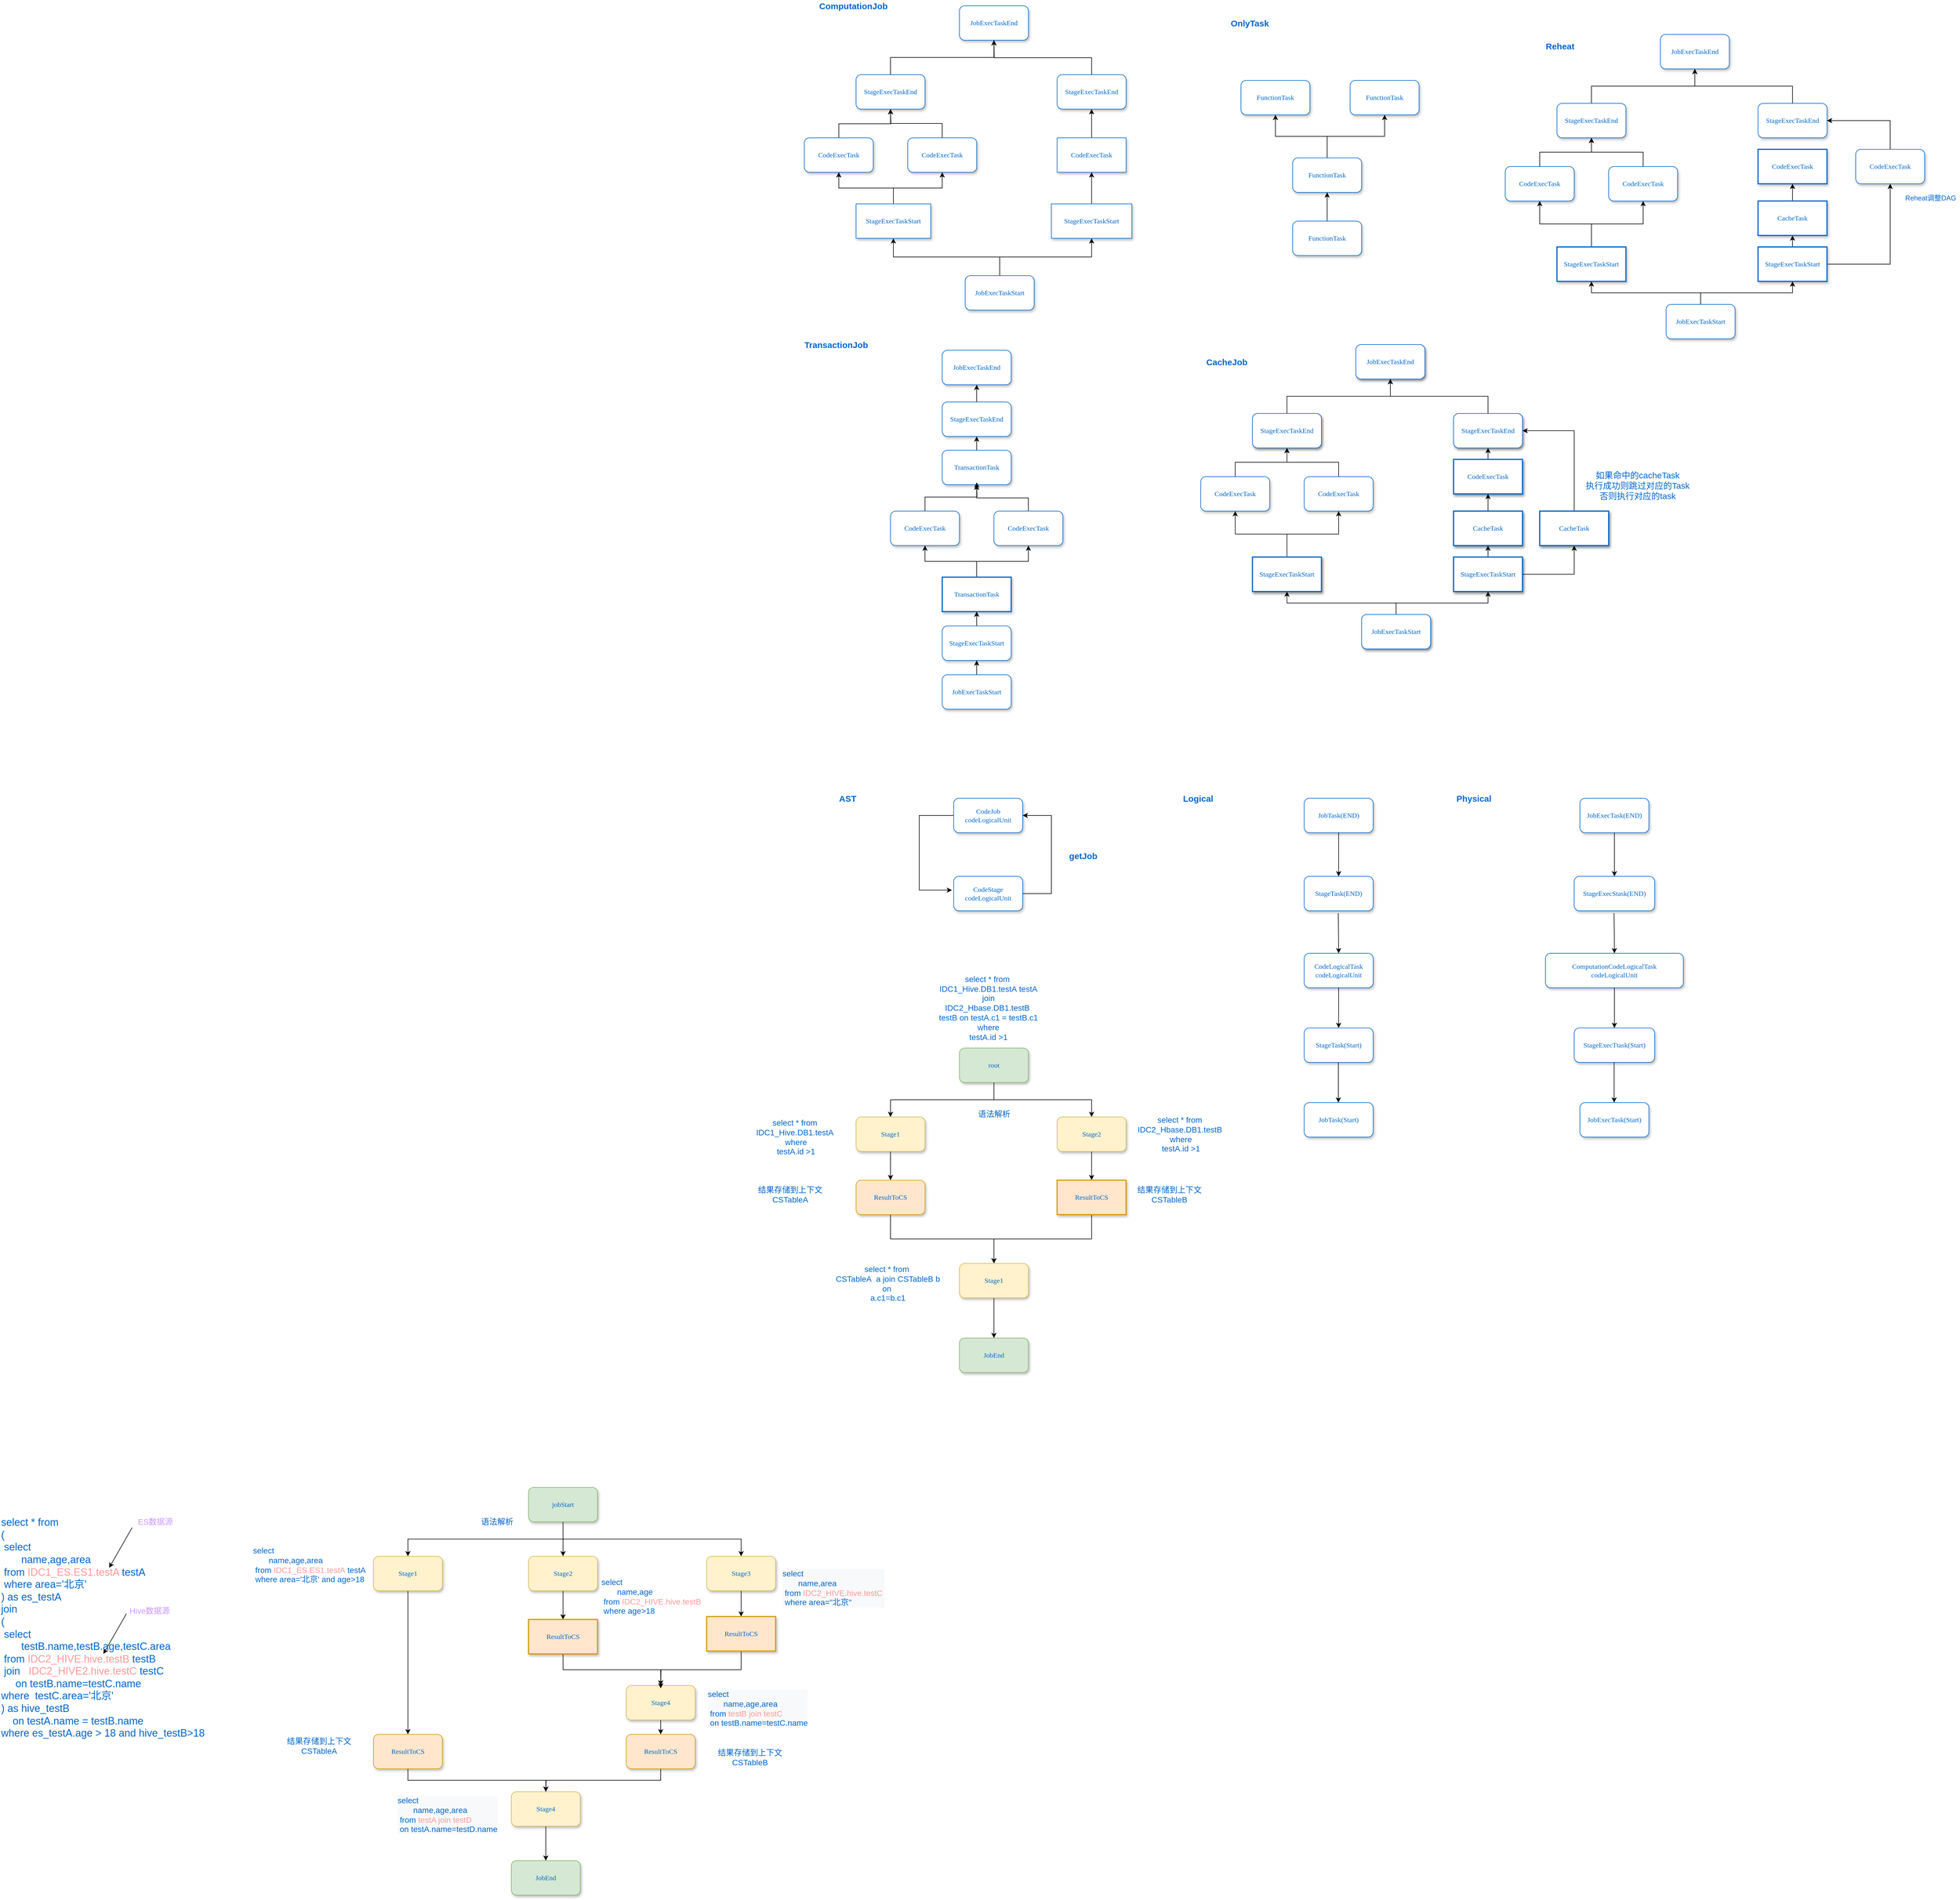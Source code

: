 <mxfile version="14.5.10" type="github">
  <diagram name="Page-1" id="10a91c8b-09ff-31b1-d368-03940ed4cc9e">
    <mxGraphModel dx="4370" dy="985" grid="1" gridSize="10" guides="1" tooltips="1" connect="1" arrows="1" fold="1" page="1" pageScale="1" pageWidth="1100" pageHeight="850" background="#ffffff" math="0" shadow="0">
      <root>
        <mxCell id="0" />
        <mxCell id="1" parent="0" />
        <mxCell id="brTzXc7m2qLUhBmkVleW-29" value="" style="endArrow=classic;html=1;" edge="1" parent="1">
          <mxGeometry width="50" height="50" relative="1" as="geometry">
            <mxPoint x="-1100" y="2700" as="sourcePoint" />
            <mxPoint x="-1140" y="2770" as="targetPoint" />
          </mxGeometry>
        </mxCell>
        <mxCell id="brTzXc7m2qLUhBmkVleW-31" value="" style="endArrow=classic;html=1;" edge="1" parent="1">
          <mxGeometry width="50" height="50" relative="1" as="geometry">
            <mxPoint x="-1110" y="2850" as="sourcePoint" />
            <mxPoint x="-1150" y="2920" as="targetPoint" />
          </mxGeometry>
        </mxCell>
        <mxCell id="62893188c0fa7362-1" value="JobExecTaskEnd" style="whiteSpace=wrap;html=1;rounded=1;shadow=1;labelBackgroundColor=none;strokeWidth=1;fontFamily=Verdana;fontSize=12;align=center;fillColor=#FFFFFF;fontColor=#0066CC;strokeColor=#0066CC;" parent="1" vertex="1">
          <mxGeometry x="340" y="50" width="120" height="60" as="geometry" />
        </mxCell>
        <mxCell id="CuRDBexWDcSO8Bb8UAhH-71" style="edgeStyle=orthogonalEdgeStyle;rounded=0;orthogonalLoop=1;jettySize=auto;html=1;exitX=0.5;exitY=0;exitDx=0;exitDy=0;entryX=0.5;entryY=1;entryDx=0;entryDy=0;fontColor=#0066CC;" parent="1" source="62893188c0fa7362-2" target="62893188c0fa7362-1" edge="1">
          <mxGeometry relative="1" as="geometry" />
        </mxCell>
        <mxCell id="62893188c0fa7362-2" value="&lt;span&gt;StageExecTaskEnd&lt;/span&gt;" style="whiteSpace=wrap;html=1;rounded=1;shadow=1;labelBackgroundColor=none;strokeWidth=1;fontFamily=Verdana;fontSize=12;align=center;fillColor=#FFFFFF;fontColor=#0066CC;strokeColor=#0066CC;" parent="1" vertex="1">
          <mxGeometry x="160" y="170" width="120" height="60" as="geometry" />
        </mxCell>
        <mxCell id="CuRDBexWDcSO8Bb8UAhH-72" style="edgeStyle=orthogonalEdgeStyle;rounded=0;orthogonalLoop=1;jettySize=auto;html=1;exitX=0.5;exitY=0;exitDx=0;exitDy=0;fontColor=#0066CC;" parent="1" source="62893188c0fa7362-3" edge="1">
          <mxGeometry relative="1" as="geometry">
            <mxPoint x="400" y="110" as="targetPoint" />
          </mxGeometry>
        </mxCell>
        <mxCell id="62893188c0fa7362-3" value="StageExecTaskEnd" style="whiteSpace=wrap;html=1;rounded=1;shadow=1;labelBackgroundColor=none;strokeWidth=1;fontFamily=Verdana;fontSize=12;align=center;fillColor=#FFFFFF;fontColor=#0066CC;strokeColor=#0066CC;" parent="1" vertex="1">
          <mxGeometry x="510" y="170" width="120" height="60" as="geometry" />
        </mxCell>
        <mxCell id="CuRDBexWDcSO8Bb8UAhH-73" style="edgeStyle=orthogonalEdgeStyle;rounded=0;orthogonalLoop=1;jettySize=auto;html=1;exitX=0.5;exitY=0;exitDx=0;exitDy=0;entryX=0.5;entryY=1;entryDx=0;entryDy=0;fontColor=#0066CC;" parent="1" source="62893188c0fa7362-10" target="62893188c0fa7362-3" edge="1">
          <mxGeometry relative="1" as="geometry" />
        </mxCell>
        <mxCell id="62893188c0fa7362-10" value="CodeExecTask" style="whiteSpace=wrap;html=1;rounded=0;shadow=1;labelBackgroundColor=none;strokeWidth=1;fontFamily=Verdana;fontSize=12;align=center;fillColor=#FFFFFF;fontColor=#0066CC;strokeColor=#0066CC;" parent="1" vertex="1">
          <mxGeometry x="510" y="280" width="120" height="60" as="geometry" />
        </mxCell>
        <mxCell id="CuRDBexWDcSO8Bb8UAhH-74" style="edgeStyle=orthogonalEdgeStyle;rounded=0;orthogonalLoop=1;jettySize=auto;html=1;exitX=0.5;exitY=0;exitDx=0;exitDy=0;fontColor=#0066CC;" parent="1" source="62893188c0fa7362-11" target="62893188c0fa7362-10" edge="1">
          <mxGeometry relative="1" as="geometry" />
        </mxCell>
        <mxCell id="62893188c0fa7362-11" value="&lt;span&gt;StageExecTaskStart&lt;/span&gt;" style="whiteSpace=wrap;html=1;rounded=0;shadow=1;labelBackgroundColor=none;strokeWidth=1;fontFamily=Verdana;fontSize=12;align=center;fillColor=#FFFFFF;fontColor=#0066CC;strokeColor=#0066CC;" parent="1" vertex="1">
          <mxGeometry x="500" y="395" width="140" height="60" as="geometry" />
        </mxCell>
        <mxCell id="CuRDBexWDcSO8Bb8UAhH-70" style="edgeStyle=orthogonalEdgeStyle;rounded=0;orthogonalLoop=1;jettySize=auto;html=1;exitX=0.5;exitY=0;exitDx=0;exitDy=0;fontColor=#0066CC;" parent="1" source="62893188c0fa7362-12" edge="1">
          <mxGeometry relative="1" as="geometry">
            <mxPoint x="220" y="230" as="targetPoint" />
          </mxGeometry>
        </mxCell>
        <mxCell id="62893188c0fa7362-12" value="&lt;span&gt;CodeExecTask&lt;/span&gt;" style="whiteSpace=wrap;html=1;rounded=1;shadow=1;labelBackgroundColor=none;strokeWidth=1;fontFamily=Verdana;fontSize=12;align=center;fillColor=#FFFFFF;fontColor=#0066CC;strokeColor=#0066CC;" parent="1" vertex="1">
          <mxGeometry x="70" y="280" width="120" height="60" as="geometry" />
        </mxCell>
        <mxCell id="CuRDBexWDcSO8Bb8UAhH-69" style="edgeStyle=orthogonalEdgeStyle;rounded=0;orthogonalLoop=1;jettySize=auto;html=1;exitX=0.5;exitY=0;exitDx=0;exitDy=0;entryX=0.5;entryY=1;entryDx=0;entryDy=0;fontColor=#0066CC;" parent="1" source="62893188c0fa7362-13" target="62893188c0fa7362-2" edge="1">
          <mxGeometry relative="1" as="geometry" />
        </mxCell>
        <mxCell id="62893188c0fa7362-13" value="CodeExecTask" style="whiteSpace=wrap;html=1;rounded=1;shadow=1;labelBackgroundColor=none;strokeWidth=1;fontFamily=Verdana;fontSize=12;align=center;fillColor=#FFFFFF;fontColor=#0066CC;strokeColor=#0066CC;" parent="1" vertex="1">
          <mxGeometry x="250" y="280" width="120" height="60" as="geometry" />
        </mxCell>
        <mxCell id="CuRDBexWDcSO8Bb8UAhH-67" style="edgeStyle=orthogonalEdgeStyle;rounded=0;orthogonalLoop=1;jettySize=auto;html=1;exitX=0.5;exitY=0;exitDx=0;exitDy=0;entryX=0.5;entryY=1;entryDx=0;entryDy=0;fontColor=#0066CC;" parent="1" source="ATdARF7LjYDkbFCXHbay-8" target="62893188c0fa7362-12" edge="1">
          <mxGeometry relative="1" as="geometry" />
        </mxCell>
        <mxCell id="CuRDBexWDcSO8Bb8UAhH-68" style="edgeStyle=orthogonalEdgeStyle;rounded=0;orthogonalLoop=1;jettySize=auto;html=1;exitX=0.5;exitY=0;exitDx=0;exitDy=0;entryX=0.5;entryY=1;entryDx=0;entryDy=0;fontColor=#0066CC;" parent="1" source="ATdARF7LjYDkbFCXHbay-8" target="62893188c0fa7362-13" edge="1">
          <mxGeometry relative="1" as="geometry" />
        </mxCell>
        <mxCell id="ATdARF7LjYDkbFCXHbay-8" value="&lt;span&gt;StageExecTaskStart&lt;/span&gt;" style="whiteSpace=wrap;html=1;rounded=0;shadow=1;labelBackgroundColor=none;strokeWidth=1;fontFamily=Verdana;fontSize=12;align=center;fillColor=#FFFFFF;fontColor=#0066CC;strokeColor=#0066CC;" parent="1" vertex="1">
          <mxGeometry x="160" y="395" width="130" height="60" as="geometry" />
        </mxCell>
        <mxCell id="CuRDBexWDcSO8Bb8UAhH-65" style="edgeStyle=orthogonalEdgeStyle;rounded=0;orthogonalLoop=1;jettySize=auto;html=1;exitX=0.5;exitY=0;exitDx=0;exitDy=0;entryX=0.5;entryY=1;entryDx=0;entryDy=0;fontColor=#0066CC;" parent="1" source="ATdARF7LjYDkbFCXHbay-19" target="ATdARF7LjYDkbFCXHbay-8" edge="1">
          <mxGeometry relative="1" as="geometry" />
        </mxCell>
        <mxCell id="CuRDBexWDcSO8Bb8UAhH-66" style="edgeStyle=orthogonalEdgeStyle;rounded=0;orthogonalLoop=1;jettySize=auto;html=1;exitX=0.5;exitY=0;exitDx=0;exitDy=0;entryX=0.5;entryY=1;entryDx=0;entryDy=0;fontColor=#0066CC;" parent="1" source="ATdARF7LjYDkbFCXHbay-19" target="62893188c0fa7362-11" edge="1">
          <mxGeometry relative="1" as="geometry" />
        </mxCell>
        <mxCell id="ATdARF7LjYDkbFCXHbay-19" value="JobExecTaskStart" style="whiteSpace=wrap;html=1;rounded=1;shadow=1;labelBackgroundColor=none;strokeWidth=1;fontFamily=Verdana;fontSize=12;align=center;fillColor=#FFFFFF;fontColor=#0066CC;strokeColor=#0066CC;" parent="1" vertex="1">
          <mxGeometry x="350" y="520" width="120" height="60" as="geometry" />
        </mxCell>
        <mxCell id="CuRDBexWDcSO8Bb8UAhH-3" value="&lt;b&gt;&lt;font style=&quot;font-size: 15px&quot;&gt;ComputationJob&lt;/font&gt;&lt;/b&gt;" style="text;html=1;align=center;verticalAlign=middle;resizable=0;points=[];autosize=1;fontColor=#0066CC;" parent="1" vertex="1">
          <mxGeometry x="90" y="40" width="130" height="20" as="geometry" />
        </mxCell>
        <mxCell id="CuRDBexWDcSO8Bb8UAhH-4" value="&lt;span&gt;FunctionTask&lt;/span&gt;" style="whiteSpace=wrap;html=1;rounded=1;shadow=1;labelBackgroundColor=none;strokeWidth=1;fontFamily=Verdana;fontSize=12;align=center;fillColor=#FFFFFF;fontColor=#0066CC;strokeColor=#0066CC;" parent="1" vertex="1">
          <mxGeometry x="830" y="180" width="120" height="60" as="geometry" />
        </mxCell>
        <mxCell id="CuRDBexWDcSO8Bb8UAhH-5" value="FunctionTask" style="whiteSpace=wrap;html=1;rounded=1;shadow=1;labelBackgroundColor=none;strokeWidth=1;fontFamily=Verdana;fontSize=12;align=center;fillColor=#FFFFFF;fontColor=#0066CC;strokeColor=#0066CC;" parent="1" vertex="1">
          <mxGeometry x="1020" y="180" width="120" height="60" as="geometry" />
        </mxCell>
        <mxCell id="CuRDBexWDcSO8Bb8UAhH-75" style="edgeStyle=orthogonalEdgeStyle;rounded=0;orthogonalLoop=1;jettySize=auto;html=1;exitX=0.5;exitY=0;exitDx=0;exitDy=0;entryX=0.5;entryY=1;entryDx=0;entryDy=0;fontColor=#0066CC;" parent="1" source="CuRDBexWDcSO8Bb8UAhH-6" target="CuRDBexWDcSO8Bb8UAhH-4" edge="1">
          <mxGeometry relative="1" as="geometry" />
        </mxCell>
        <mxCell id="CuRDBexWDcSO8Bb8UAhH-76" style="edgeStyle=orthogonalEdgeStyle;rounded=0;orthogonalLoop=1;jettySize=auto;html=1;exitX=0.5;exitY=0;exitDx=0;exitDy=0;entryX=0.5;entryY=1;entryDx=0;entryDy=0;fontColor=#0066CC;" parent="1" source="CuRDBexWDcSO8Bb8UAhH-6" target="CuRDBexWDcSO8Bb8UAhH-5" edge="1">
          <mxGeometry relative="1" as="geometry" />
        </mxCell>
        <mxCell id="CuRDBexWDcSO8Bb8UAhH-6" value="&lt;span&gt;FunctionTask&lt;/span&gt;" style="whiteSpace=wrap;html=1;rounded=1;shadow=1;labelBackgroundColor=none;strokeWidth=1;fontFamily=Verdana;fontSize=12;align=center;fillColor=#FFFFFF;fontColor=#0066CC;strokeColor=#0066CC;" parent="1" vertex="1">
          <mxGeometry x="920" y="315" width="120" height="60" as="geometry" />
        </mxCell>
        <mxCell id="CuRDBexWDcSO8Bb8UAhH-77" style="edgeStyle=orthogonalEdgeStyle;rounded=0;orthogonalLoop=1;jettySize=auto;html=1;exitX=0.5;exitY=0;exitDx=0;exitDy=0;entryX=0.5;entryY=1;entryDx=0;entryDy=0;fontColor=#0066CC;" parent="1" source="CuRDBexWDcSO8Bb8UAhH-7" target="CuRDBexWDcSO8Bb8UAhH-6" edge="1">
          <mxGeometry relative="1" as="geometry" />
        </mxCell>
        <mxCell id="CuRDBexWDcSO8Bb8UAhH-7" value="&lt;span&gt;FunctionTask&lt;/span&gt;" style="whiteSpace=wrap;html=1;rounded=1;shadow=1;labelBackgroundColor=none;strokeWidth=1;fontFamily=Verdana;fontSize=12;align=center;fillColor=#FFFFFF;fontColor=#0066CC;strokeColor=#0066CC;" parent="1" vertex="1">
          <mxGeometry x="920" y="425" width="120" height="60" as="geometry" />
        </mxCell>
        <mxCell id="CuRDBexWDcSO8Bb8UAhH-12" value="&lt;b&gt;&lt;font style=&quot;font-size: 15px&quot;&gt;OnlyTask&lt;/font&gt;&lt;/b&gt;" style="text;html=1;align=center;verticalAlign=middle;resizable=0;points=[];autosize=1;fontColor=#0066CC;" parent="1" vertex="1">
          <mxGeometry x="805" y="70" width="80" height="20" as="geometry" />
        </mxCell>
        <mxCell id="CuRDBexWDcSO8Bb8UAhH-85" style="edgeStyle=orthogonalEdgeStyle;rounded=0;orthogonalLoop=1;jettySize=auto;html=1;exitX=0.5;exitY=0;exitDx=0;exitDy=0;entryX=0.5;entryY=1;entryDx=0;entryDy=0;fontColor=#0066CC;" parent="1" source="CuRDBexWDcSO8Bb8UAhH-15" target="CuRDBexWDcSO8Bb8UAhH-33" edge="1">
          <mxGeometry relative="1" as="geometry" />
        </mxCell>
        <mxCell id="CuRDBexWDcSO8Bb8UAhH-15" value="&lt;span&gt;StageExecTaskEnd&lt;/span&gt;" style="whiteSpace=wrap;html=1;rounded=1;shadow=1;labelBackgroundColor=none;strokeWidth=1;fontFamily=Verdana;fontSize=12;align=center;fillColor=#FFFFFF;fontColor=#0066CC;strokeColor=#0066CC;" parent="1" vertex="1">
          <mxGeometry x="310" y="740" width="120" height="60" as="geometry" />
        </mxCell>
        <mxCell id="CuRDBexWDcSO8Bb8UAhH-84" style="edgeStyle=orthogonalEdgeStyle;rounded=0;orthogonalLoop=1;jettySize=auto;html=1;exitX=0.5;exitY=0;exitDx=0;exitDy=0;entryX=0.5;entryY=1;entryDx=0;entryDy=0;fontColor=#0066CC;" parent="1" source="CuRDBexWDcSO8Bb8UAhH-18" target="CuRDBexWDcSO8Bb8UAhH-15" edge="1">
          <mxGeometry relative="1" as="geometry" />
        </mxCell>
        <mxCell id="CuRDBexWDcSO8Bb8UAhH-18" value="TransactionTask" style="whiteSpace=wrap;html=1;rounded=1;shadow=1;labelBackgroundColor=none;strokeWidth=1;fontFamily=Verdana;fontSize=12;align=center;fillColor=#FFFFFF;fontColor=#0066CC;strokeColor=#0066CC;" parent="1" vertex="1">
          <mxGeometry x="310" y="824" width="120" height="60" as="geometry" />
        </mxCell>
        <mxCell id="CuRDBexWDcSO8Bb8UAhH-83" style="edgeStyle=orthogonalEdgeStyle;rounded=0;orthogonalLoop=1;jettySize=auto;html=1;exitX=0.5;exitY=0;exitDx=0;exitDy=0;fontColor=#0066CC;" parent="1" source="CuRDBexWDcSO8Bb8UAhH-26" edge="1">
          <mxGeometry relative="1" as="geometry">
            <mxPoint x="370" y="880" as="targetPoint" />
          </mxGeometry>
        </mxCell>
        <mxCell id="CuRDBexWDcSO8Bb8UAhH-26" value="&lt;span&gt;CodeExecTask&lt;/span&gt;" style="whiteSpace=wrap;html=1;rounded=1;shadow=1;labelBackgroundColor=none;strokeWidth=1;fontFamily=Verdana;fontSize=12;align=center;fillColor=#FFFFFF;fontColor=#0066CC;strokeColor=#0066CC;" parent="1" vertex="1">
          <mxGeometry x="220" y="930" width="120" height="60" as="geometry" />
        </mxCell>
        <mxCell id="CuRDBexWDcSO8Bb8UAhH-82" style="edgeStyle=orthogonalEdgeStyle;rounded=0;orthogonalLoop=1;jettySize=auto;html=1;exitX=0.5;exitY=0;exitDx=0;exitDy=0;entryX=0.5;entryY=1;entryDx=0;entryDy=0;fontColor=#0066CC;" parent="1" source="CuRDBexWDcSO8Bb8UAhH-28" target="CuRDBexWDcSO8Bb8UAhH-18" edge="1">
          <mxGeometry relative="1" as="geometry" />
        </mxCell>
        <mxCell id="CuRDBexWDcSO8Bb8UAhH-28" value="CodeExecTask" style="whiteSpace=wrap;html=1;rounded=1;shadow=1;labelBackgroundColor=none;strokeWidth=1;fontFamily=Verdana;fontSize=12;align=center;fillColor=#FFFFFF;fontColor=#0066CC;strokeColor=#0066CC;" parent="1" vertex="1">
          <mxGeometry x="400" y="930" width="120" height="60" as="geometry" />
        </mxCell>
        <mxCell id="CuRDBexWDcSO8Bb8UAhH-80" style="edgeStyle=orthogonalEdgeStyle;rounded=0;orthogonalLoop=1;jettySize=auto;html=1;exitX=0.5;exitY=0;exitDx=0;exitDy=0;entryX=0.5;entryY=1;entryDx=0;entryDy=0;fontColor=#0066CC;" parent="1" source="CuRDBexWDcSO8Bb8UAhH-30" target="CuRDBexWDcSO8Bb8UAhH-26" edge="1">
          <mxGeometry relative="1" as="geometry" />
        </mxCell>
        <mxCell id="CuRDBexWDcSO8Bb8UAhH-81" style="edgeStyle=orthogonalEdgeStyle;rounded=0;orthogonalLoop=1;jettySize=auto;html=1;exitX=0.5;exitY=0;exitDx=0;exitDy=0;entryX=0.5;entryY=1;entryDx=0;entryDy=0;fontColor=#0066CC;" parent="1" source="CuRDBexWDcSO8Bb8UAhH-30" target="CuRDBexWDcSO8Bb8UAhH-28" edge="1">
          <mxGeometry relative="1" as="geometry" />
        </mxCell>
        <mxCell id="CuRDBexWDcSO8Bb8UAhH-30" value="TransactionTask" style="whiteSpace=wrap;html=1;rounded=0;shadow=1;labelBackgroundColor=none;strokeWidth=2;fontFamily=Verdana;fontSize=12;align=center;fillColor=#FFFFFF;fontColor=#0066CC;strokeColor=#0066CC;" parent="1" vertex="1">
          <mxGeometry x="310" y="1045" width="120" height="60" as="geometry" />
        </mxCell>
        <mxCell id="CuRDBexWDcSO8Bb8UAhH-79" style="edgeStyle=orthogonalEdgeStyle;rounded=0;orthogonalLoop=1;jettySize=auto;html=1;exitX=0.5;exitY=0;exitDx=0;exitDy=0;entryX=0.5;entryY=1;entryDx=0;entryDy=0;fontColor=#0066CC;" parent="1" source="CuRDBexWDcSO8Bb8UAhH-31" target="CuRDBexWDcSO8Bb8UAhH-30" edge="1">
          <mxGeometry relative="1" as="geometry" />
        </mxCell>
        <mxCell id="CuRDBexWDcSO8Bb8UAhH-31" value="StageExecTaskStart" style="whiteSpace=wrap;html=1;rounded=1;shadow=1;labelBackgroundColor=none;strokeWidth=1;fontFamily=Verdana;fontSize=12;align=center;fillColor=#FFFFFF;fontColor=#0066CC;strokeColor=#0066CC;" parent="1" vertex="1">
          <mxGeometry x="310" y="1130" width="120" height="60" as="geometry" />
        </mxCell>
        <mxCell id="CuRDBexWDcSO8Bb8UAhH-32" value="&lt;b&gt;&lt;font style=&quot;font-size: 15px&quot;&gt;TransactionJob&lt;/font&gt;&lt;/b&gt;" style="text;html=1;align=center;verticalAlign=middle;resizable=0;points=[];autosize=1;fontColor=#0066CC;" parent="1" vertex="1">
          <mxGeometry x="60" y="630" width="130" height="20" as="geometry" />
        </mxCell>
        <mxCell id="CuRDBexWDcSO8Bb8UAhH-33" value="JobExecTaskEnd" style="whiteSpace=wrap;html=1;rounded=1;shadow=1;labelBackgroundColor=none;strokeWidth=1;fontFamily=Verdana;fontSize=12;align=center;fillColor=#FFFFFF;fontColor=#0066CC;strokeColor=#0066CC;" parent="1" vertex="1">
          <mxGeometry x="310" y="650" width="120" height="60" as="geometry" />
        </mxCell>
        <mxCell id="CuRDBexWDcSO8Bb8UAhH-78" style="edgeStyle=orthogonalEdgeStyle;rounded=0;orthogonalLoop=1;jettySize=auto;html=1;exitX=0.5;exitY=0;exitDx=0;exitDy=0;entryX=0.5;entryY=1;entryDx=0;entryDy=0;fontColor=#0066CC;" parent="1" source="CuRDBexWDcSO8Bb8UAhH-35" target="CuRDBexWDcSO8Bb8UAhH-31" edge="1">
          <mxGeometry relative="1" as="geometry" />
        </mxCell>
        <mxCell id="CuRDBexWDcSO8Bb8UAhH-35" value="JobExecTaskStart" style="whiteSpace=wrap;html=1;rounded=1;shadow=1;labelBackgroundColor=none;strokeWidth=1;fontFamily=Verdana;fontSize=12;align=center;fillColor=#FFFFFF;fontColor=#0066CC;strokeColor=#0066CC;" parent="1" vertex="1">
          <mxGeometry x="310" y="1215" width="120" height="60" as="geometry" />
        </mxCell>
        <mxCell id="CuRDBexWDcSO8Bb8UAhH-40" value="JobExecTaskEnd" style="whiteSpace=wrap;html=1;rounded=1;shadow=1;labelBackgroundColor=none;strokeWidth=1;fontFamily=Verdana;fontSize=12;align=center;fillColor=#FFFFFF;strokeColor=#6666FF;fontColor=#0066CC;" parent="1" vertex="1">
          <mxGeometry x="1030" y="640" width="120" height="60" as="geometry" />
        </mxCell>
        <mxCell id="CuRDBexWDcSO8Bb8UAhH-92" style="edgeStyle=orthogonalEdgeStyle;rounded=0;orthogonalLoop=1;jettySize=auto;html=1;exitX=0.5;exitY=0;exitDx=0;exitDy=0;entryX=0.5;entryY=1;entryDx=0;entryDy=0;fontColor=#0066CC;" parent="1" source="CuRDBexWDcSO8Bb8UAhH-43" target="CuRDBexWDcSO8Bb8UAhH-40" edge="1">
          <mxGeometry relative="1" as="geometry" />
        </mxCell>
        <mxCell id="CuRDBexWDcSO8Bb8UAhH-43" value="&lt;span&gt;StageExecTaskEnd&lt;/span&gt;" style="whiteSpace=wrap;html=1;rounded=1;shadow=1;labelBackgroundColor=none;strokeWidth=1;fontFamily=Verdana;fontSize=12;align=center;fillColor=#FFFFFF;strokeColor=#6666FF;fontColor=#0066CC;" parent="1" vertex="1">
          <mxGeometry x="850" y="760" width="120" height="60" as="geometry" />
        </mxCell>
        <mxCell id="CuRDBexWDcSO8Bb8UAhH-91" style="edgeStyle=orthogonalEdgeStyle;rounded=0;orthogonalLoop=1;jettySize=auto;html=1;exitX=0.5;exitY=0;exitDx=0;exitDy=0;entryX=0.5;entryY=1;entryDx=0;entryDy=0;fontColor=#0066CC;" parent="1" source="CuRDBexWDcSO8Bb8UAhH-45" target="CuRDBexWDcSO8Bb8UAhH-40" edge="1">
          <mxGeometry relative="1" as="geometry" />
        </mxCell>
        <mxCell id="CuRDBexWDcSO8Bb8UAhH-45" value="StageExecTaskEnd" style="whiteSpace=wrap;html=1;rounded=1;shadow=1;labelBackgroundColor=none;strokeWidth=1;fontFamily=Verdana;fontSize=12;align=center;fillColor=#FFFFFF;strokeColor=#6666FF;fontColor=#0066CC;" parent="1" vertex="1">
          <mxGeometry x="1200" y="760" width="120" height="60" as="geometry" />
        </mxCell>
        <mxCell id="CuRDBexWDcSO8Bb8UAhH-90" style="edgeStyle=orthogonalEdgeStyle;rounded=0;orthogonalLoop=1;jettySize=auto;html=1;exitX=0.5;exitY=0;exitDx=0;exitDy=0;entryX=0.5;entryY=1;entryDx=0;entryDy=0;fontColor=#0066CC;" parent="1" source="CuRDBexWDcSO8Bb8UAhH-47" target="CuRDBexWDcSO8Bb8UAhH-45" edge="1">
          <mxGeometry relative="1" as="geometry" />
        </mxCell>
        <mxCell id="CuRDBexWDcSO8Bb8UAhH-47" value="CodeExecTask" style="whiteSpace=wrap;html=1;rounded=0;shadow=1;labelBackgroundColor=none;strokeWidth=2;fontFamily=Verdana;fontSize=12;align=center;fillColor=#FFFFFF;strokeColor=#6666FF;fontColor=#0066CC;" parent="1" vertex="1">
          <mxGeometry x="1200" y="840" width="120" height="60" as="geometry" />
        </mxCell>
        <mxCell id="CuRDBexWDcSO8Bb8UAhH-62" style="edgeStyle=orthogonalEdgeStyle;rounded=0;orthogonalLoop=1;jettySize=auto;html=1;exitX=1;exitY=0.5;exitDx=0;exitDy=0;entryX=0.5;entryY=1;entryDx=0;entryDy=0;fontColor=#0066CC;" parent="1" source="CuRDBexWDcSO8Bb8UAhH-49" target="CuRDBexWDcSO8Bb8UAhH-61" edge="1">
          <mxGeometry relative="1" as="geometry" />
        </mxCell>
        <mxCell id="CuRDBexWDcSO8Bb8UAhH-88" style="edgeStyle=orthogonalEdgeStyle;rounded=0;orthogonalLoop=1;jettySize=auto;html=1;exitX=0.5;exitY=0;exitDx=0;exitDy=0;entryX=0.5;entryY=1;entryDx=0;entryDy=0;fontColor=#0066CC;" parent="1" source="CuRDBexWDcSO8Bb8UAhH-49" target="CuRDBexWDcSO8Bb8UAhH-58" edge="1">
          <mxGeometry relative="1" as="geometry" />
        </mxCell>
        <mxCell id="CuRDBexWDcSO8Bb8UAhH-49" value="&lt;span&gt;StageExecTaskStart&lt;/span&gt;" style="whiteSpace=wrap;html=1;rounded=0;shadow=1;labelBackgroundColor=none;strokeWidth=2;fontFamily=Verdana;fontSize=12;align=center;fillColor=#FFFFFF;strokeColor=#6666FF;fontColor=#0066CC;" parent="1" vertex="1">
          <mxGeometry x="1200" y="1010" width="120" height="60" as="geometry" />
        </mxCell>
        <mxCell id="CuRDBexWDcSO8Bb8UAhH-93" style="edgeStyle=orthogonalEdgeStyle;rounded=0;orthogonalLoop=1;jettySize=auto;html=1;exitX=0.5;exitY=0;exitDx=0;exitDy=0;entryX=0.5;entryY=1;entryDx=0;entryDy=0;fontColor=#0066CC;" parent="1" source="CuRDBexWDcSO8Bb8UAhH-51" target="CuRDBexWDcSO8Bb8UAhH-43" edge="1">
          <mxGeometry relative="1" as="geometry" />
        </mxCell>
        <mxCell id="CuRDBexWDcSO8Bb8UAhH-51" value="&lt;span&gt;CodeExecTask&lt;/span&gt;" style="whiteSpace=wrap;html=1;rounded=1;shadow=1;labelBackgroundColor=none;strokeWidth=1;fontFamily=Verdana;fontSize=12;align=center;fillColor=#FFFFFF;fontColor=#0066CC;strokeColor=#0066CC;" parent="1" vertex="1">
          <mxGeometry x="760" y="870" width="120" height="60" as="geometry" />
        </mxCell>
        <mxCell id="CuRDBexWDcSO8Bb8UAhH-95" style="edgeStyle=orthogonalEdgeStyle;rounded=0;orthogonalLoop=1;jettySize=auto;html=1;exitX=0.5;exitY=0;exitDx=0;exitDy=0;entryX=0.5;entryY=1;entryDx=0;entryDy=0;fontColor=#0066CC;" parent="1" source="CuRDBexWDcSO8Bb8UAhH-53" target="CuRDBexWDcSO8Bb8UAhH-43" edge="1">
          <mxGeometry relative="1" as="geometry" />
        </mxCell>
        <mxCell id="CuRDBexWDcSO8Bb8UAhH-53" value="CodeExecTask" style="whiteSpace=wrap;html=1;rounded=1;shadow=1;labelBackgroundColor=none;strokeWidth=1;fontFamily=Verdana;fontSize=12;align=center;fillColor=#FFFFFF;fontColor=#0066CC;strokeColor=#0066CC;" parent="1" vertex="1">
          <mxGeometry x="940" y="870" width="120" height="60" as="geometry" />
        </mxCell>
        <mxCell id="CuRDBexWDcSO8Bb8UAhH-96" style="edgeStyle=orthogonalEdgeStyle;rounded=0;orthogonalLoop=1;jettySize=auto;html=1;exitX=0.5;exitY=0;exitDx=0;exitDy=0;entryX=0.5;entryY=1;entryDx=0;entryDy=0;fontColor=#0066CC;" parent="1" source="CuRDBexWDcSO8Bb8UAhH-55" target="CuRDBexWDcSO8Bb8UAhH-51" edge="1">
          <mxGeometry relative="1" as="geometry" />
        </mxCell>
        <mxCell id="CuRDBexWDcSO8Bb8UAhH-97" style="edgeStyle=orthogonalEdgeStyle;rounded=0;orthogonalLoop=1;jettySize=auto;html=1;exitX=0.5;exitY=0;exitDx=0;exitDy=0;entryX=0.5;entryY=1;entryDx=0;entryDy=0;fontColor=#0066CC;" parent="1" source="CuRDBexWDcSO8Bb8UAhH-55" target="CuRDBexWDcSO8Bb8UAhH-53" edge="1">
          <mxGeometry relative="1" as="geometry" />
        </mxCell>
        <mxCell id="CuRDBexWDcSO8Bb8UAhH-55" value="&lt;span&gt;StageExecTaskStart&lt;/span&gt;" style="whiteSpace=wrap;html=1;rounded=0;shadow=1;labelBackgroundColor=none;strokeWidth=2;fontFamily=Verdana;fontSize=12;align=center;fillColor=#FFFFFF;strokeColor=#6666FF;fontColor=#0066CC;" parent="1" vertex="1">
          <mxGeometry x="850" y="1010" width="120" height="60" as="geometry" />
        </mxCell>
        <mxCell id="CuRDBexWDcSO8Bb8UAhH-86" style="edgeStyle=orthogonalEdgeStyle;rounded=0;orthogonalLoop=1;jettySize=auto;html=1;exitX=0.5;exitY=0;exitDx=0;exitDy=0;entryX=0.5;entryY=1;entryDx=0;entryDy=0;fontColor=#0066CC;" parent="1" source="CuRDBexWDcSO8Bb8UAhH-56" target="CuRDBexWDcSO8Bb8UAhH-55" edge="1">
          <mxGeometry relative="1" as="geometry" />
        </mxCell>
        <mxCell id="CuRDBexWDcSO8Bb8UAhH-87" style="edgeStyle=orthogonalEdgeStyle;rounded=0;orthogonalLoop=1;jettySize=auto;html=1;exitX=0.5;exitY=0;exitDx=0;exitDy=0;entryX=0.5;entryY=1;entryDx=0;entryDy=0;fontColor=#0066CC;" parent="1" source="CuRDBexWDcSO8Bb8UAhH-56" target="CuRDBexWDcSO8Bb8UAhH-49" edge="1">
          <mxGeometry relative="1" as="geometry" />
        </mxCell>
        <mxCell id="CuRDBexWDcSO8Bb8UAhH-56" value="JobExecTaskStart" style="whiteSpace=wrap;html=1;rounded=1;shadow=1;labelBackgroundColor=none;strokeWidth=1;fontFamily=Verdana;fontSize=12;align=center;fillColor=#FFFFFF;strokeColor=#6666FF;fontColor=#0066CC;" parent="1" vertex="1">
          <mxGeometry x="1040" y="1110" width="120" height="60" as="geometry" />
        </mxCell>
        <mxCell id="CuRDBexWDcSO8Bb8UAhH-57" value="&lt;b&gt;&lt;font style=&quot;font-size: 15px&quot;&gt;CacheJob&lt;/font&gt;&lt;/b&gt;" style="text;html=1;align=center;verticalAlign=middle;resizable=0;points=[];autosize=1;fontColor=#0066CC;" parent="1" vertex="1">
          <mxGeometry x="760" y="660" width="90" height="20" as="geometry" />
        </mxCell>
        <mxCell id="CuRDBexWDcSO8Bb8UAhH-89" style="edgeStyle=orthogonalEdgeStyle;rounded=0;orthogonalLoop=1;jettySize=auto;html=1;exitX=0.5;exitY=0;exitDx=0;exitDy=0;entryX=0.5;entryY=1;entryDx=0;entryDy=0;fontColor=#0066CC;" parent="1" source="CuRDBexWDcSO8Bb8UAhH-58" target="CuRDBexWDcSO8Bb8UAhH-47" edge="1">
          <mxGeometry relative="1" as="geometry" />
        </mxCell>
        <mxCell id="CuRDBexWDcSO8Bb8UAhH-58" value="CacheTask" style="whiteSpace=wrap;html=1;rounded=0;shadow=1;labelBackgroundColor=none;strokeWidth=2;fontFamily=Verdana;fontSize=12;align=center;fillColor=#FFFFFF;strokeColor=#6666FF;fontColor=#0066CC;" parent="1" vertex="1">
          <mxGeometry x="1200" y="930" width="120" height="60" as="geometry" />
        </mxCell>
        <mxCell id="CuRDBexWDcSO8Bb8UAhH-63" style="edgeStyle=orthogonalEdgeStyle;rounded=0;orthogonalLoop=1;jettySize=auto;html=1;exitX=0.5;exitY=0;exitDx=0;exitDy=0;entryX=1;entryY=0.5;entryDx=0;entryDy=0;fontColor=#0066CC;" parent="1" source="CuRDBexWDcSO8Bb8UAhH-61" target="CuRDBexWDcSO8Bb8UAhH-45" edge="1">
          <mxGeometry relative="1" as="geometry" />
        </mxCell>
        <mxCell id="CuRDBexWDcSO8Bb8UAhH-61" value="CacheTask" style="whiteSpace=wrap;html=1;rounded=0;shadow=1;labelBackgroundColor=none;strokeWidth=2;fontFamily=Verdana;fontSize=12;align=center;fillColor=#FFFFFF;strokeColor=#6666FF;fontColor=#0066CC;" parent="1" vertex="1">
          <mxGeometry x="1350" y="930" width="120" height="60" as="geometry" />
        </mxCell>
        <mxCell id="CuRDBexWDcSO8Bb8UAhH-64" value="&lt;font style=&quot;font-size: 15px&quot;&gt;如果命中的cacheTask&lt;br&gt;执行成功则跳过对应的Task&lt;br&gt;否则执行对应的task&lt;/font&gt;" style="text;html=1;align=center;verticalAlign=middle;resizable=0;points=[];autosize=1;fontColor=#0066CC;" parent="1" vertex="1">
          <mxGeometry x="1420" y="860" width="200" height="50" as="geometry" />
        </mxCell>
        <mxCell id="CuRDBexWDcSO8Bb8UAhH-98" value="JobExecTaskEnd" style="whiteSpace=wrap;html=1;rounded=1;shadow=1;labelBackgroundColor=none;strokeWidth=1;fontFamily=Verdana;fontSize=12;align=center;fillColor=#FFFFFF;fontColor=#0066CC;strokeColor=#0066CC;" parent="1" vertex="1">
          <mxGeometry x="1560" y="100" width="120" height="60" as="geometry" />
        </mxCell>
        <mxCell id="CuRDBexWDcSO8Bb8UAhH-99" style="edgeStyle=orthogonalEdgeStyle;rounded=0;orthogonalLoop=1;jettySize=auto;html=1;exitX=0.5;exitY=0;exitDx=0;exitDy=0;entryX=0.5;entryY=1;entryDx=0;entryDy=0;fontColor=#0066CC;" parent="1" source="CuRDBexWDcSO8Bb8UAhH-100" target="CuRDBexWDcSO8Bb8UAhH-98" edge="1">
          <mxGeometry relative="1" as="geometry" />
        </mxCell>
        <mxCell id="CuRDBexWDcSO8Bb8UAhH-100" value="&lt;span&gt;StageExecTaskEnd&lt;/span&gt;" style="whiteSpace=wrap;html=1;rounded=1;shadow=1;labelBackgroundColor=none;strokeWidth=1;fontFamily=Verdana;fontSize=12;align=center;fillColor=#FFFFFF;fontColor=#0066CC;strokeColor=#0066CC;" parent="1" vertex="1">
          <mxGeometry x="1380" y="220" width="120" height="60" as="geometry" />
        </mxCell>
        <mxCell id="CuRDBexWDcSO8Bb8UAhH-101" style="edgeStyle=orthogonalEdgeStyle;rounded=0;orthogonalLoop=1;jettySize=auto;html=1;exitX=0.5;exitY=0;exitDx=0;exitDy=0;entryX=0.5;entryY=1;entryDx=0;entryDy=0;fontColor=#0066CC;" parent="1" source="CuRDBexWDcSO8Bb8UAhH-102" target="CuRDBexWDcSO8Bb8UAhH-98" edge="1">
          <mxGeometry relative="1" as="geometry" />
        </mxCell>
        <mxCell id="CuRDBexWDcSO8Bb8UAhH-102" value="StageExecTaskEnd" style="whiteSpace=wrap;html=1;rounded=1;shadow=1;labelBackgroundColor=none;strokeWidth=1;fontFamily=Verdana;fontSize=12;align=center;fillColor=#FFFFFF;fontColor=#0066CC;strokeColor=#0066CC;" parent="1" vertex="1">
          <mxGeometry x="1730" y="220" width="120" height="60" as="geometry" />
        </mxCell>
        <mxCell id="CuRDBexWDcSO8Bb8UAhH-104" value="CodeExecTask" style="whiteSpace=wrap;html=1;rounded=0;shadow=1;labelBackgroundColor=none;strokeWidth=2;fontFamily=Verdana;fontSize=12;align=center;fillColor=#FFFFFF;fontColor=#0066CC;strokeColor=#0066CC;" parent="1" vertex="1">
          <mxGeometry x="1730" y="300" width="120" height="60" as="geometry" />
        </mxCell>
        <mxCell id="CuRDBexWDcSO8Bb8UAhH-106" style="edgeStyle=orthogonalEdgeStyle;rounded=0;orthogonalLoop=1;jettySize=auto;html=1;exitX=0.5;exitY=0;exitDx=0;exitDy=0;entryX=0.5;entryY=1;entryDx=0;entryDy=0;fontColor=#0066CC;" parent="1" source="CuRDBexWDcSO8Bb8UAhH-107" target="CuRDBexWDcSO8Bb8UAhH-120" edge="1">
          <mxGeometry relative="1" as="geometry" />
        </mxCell>
        <mxCell id="CuRDBexWDcSO8Bb8UAhH-127" style="edgeStyle=orthogonalEdgeStyle;rounded=0;orthogonalLoop=1;jettySize=auto;html=1;exitX=1;exitY=0.5;exitDx=0;exitDy=0;entryX=0.5;entryY=1;entryDx=0;entryDy=0;fontColor=#0066CC;" parent="1" source="CuRDBexWDcSO8Bb8UAhH-107" target="CuRDBexWDcSO8Bb8UAhH-124" edge="1">
          <mxGeometry relative="1" as="geometry" />
        </mxCell>
        <mxCell id="CuRDBexWDcSO8Bb8UAhH-107" value="&lt;span&gt;StageExecTaskStart&lt;/span&gt;" style="whiteSpace=wrap;html=1;rounded=0;shadow=1;labelBackgroundColor=none;strokeWidth=2;fontFamily=Verdana;fontSize=12;align=center;fillColor=#FFFFFF;fontColor=#0066CC;strokeColor=#0066CC;" parent="1" vertex="1">
          <mxGeometry x="1730" y="470" width="120" height="60" as="geometry" />
        </mxCell>
        <mxCell id="CuRDBexWDcSO8Bb8UAhH-108" style="edgeStyle=orthogonalEdgeStyle;rounded=0;orthogonalLoop=1;jettySize=auto;html=1;exitX=0.5;exitY=0;exitDx=0;exitDy=0;entryX=0.5;entryY=1;entryDx=0;entryDy=0;fontColor=#0066CC;" parent="1" source="CuRDBexWDcSO8Bb8UAhH-109" target="CuRDBexWDcSO8Bb8UAhH-100" edge="1">
          <mxGeometry relative="1" as="geometry" />
        </mxCell>
        <mxCell id="CuRDBexWDcSO8Bb8UAhH-109" value="&lt;span&gt;CodeExecTask&lt;/span&gt;" style="whiteSpace=wrap;html=1;rounded=1;shadow=1;labelBackgroundColor=none;strokeWidth=1;fontFamily=Verdana;fontSize=12;align=center;fillColor=#FFFFFF;fontColor=#0066CC;strokeColor=#0066CC;" parent="1" vertex="1">
          <mxGeometry x="1290" y="330" width="120" height="60" as="geometry" />
        </mxCell>
        <mxCell id="CuRDBexWDcSO8Bb8UAhH-110" style="edgeStyle=orthogonalEdgeStyle;rounded=0;orthogonalLoop=1;jettySize=auto;html=1;exitX=0.5;exitY=0;exitDx=0;exitDy=0;entryX=0.5;entryY=1;entryDx=0;entryDy=0;fontColor=#0066CC;" parent="1" source="CuRDBexWDcSO8Bb8UAhH-111" target="CuRDBexWDcSO8Bb8UAhH-100" edge="1">
          <mxGeometry relative="1" as="geometry" />
        </mxCell>
        <mxCell id="CuRDBexWDcSO8Bb8UAhH-111" value="CodeExecTask" style="whiteSpace=wrap;html=1;rounded=1;shadow=1;labelBackgroundColor=none;strokeWidth=1;fontFamily=Verdana;fontSize=12;align=center;fillColor=#FFFFFF;fontColor=#0066CC;strokeColor=#0066CC;" parent="1" vertex="1">
          <mxGeometry x="1470" y="330" width="120" height="60" as="geometry" />
        </mxCell>
        <mxCell id="CuRDBexWDcSO8Bb8UAhH-112" style="edgeStyle=orthogonalEdgeStyle;rounded=0;orthogonalLoop=1;jettySize=auto;html=1;exitX=0.5;exitY=0;exitDx=0;exitDy=0;entryX=0.5;entryY=1;entryDx=0;entryDy=0;fontColor=#0066CC;" parent="1" source="CuRDBexWDcSO8Bb8UAhH-114" target="CuRDBexWDcSO8Bb8UAhH-109" edge="1">
          <mxGeometry relative="1" as="geometry" />
        </mxCell>
        <mxCell id="CuRDBexWDcSO8Bb8UAhH-113" style="edgeStyle=orthogonalEdgeStyle;rounded=0;orthogonalLoop=1;jettySize=auto;html=1;exitX=0.5;exitY=0;exitDx=0;exitDy=0;entryX=0.5;entryY=1;entryDx=0;entryDy=0;fontColor=#0066CC;" parent="1" source="CuRDBexWDcSO8Bb8UAhH-114" target="CuRDBexWDcSO8Bb8UAhH-111" edge="1">
          <mxGeometry relative="1" as="geometry" />
        </mxCell>
        <mxCell id="CuRDBexWDcSO8Bb8UAhH-114" value="&lt;span&gt;StageExecTaskStart&lt;/span&gt;" style="whiteSpace=wrap;html=1;rounded=0;shadow=1;labelBackgroundColor=none;strokeWidth=2;fontFamily=Verdana;fontSize=12;align=center;fillColor=#FFFFFF;fontColor=#0066CC;strokeColor=#0066CC;" parent="1" vertex="1">
          <mxGeometry x="1380" y="470" width="120" height="60" as="geometry" />
        </mxCell>
        <mxCell id="CuRDBexWDcSO8Bb8UAhH-115" style="edgeStyle=orthogonalEdgeStyle;rounded=0;orthogonalLoop=1;jettySize=auto;html=1;exitX=0.5;exitY=0;exitDx=0;exitDy=0;entryX=0.5;entryY=1;entryDx=0;entryDy=0;fontColor=#0066CC;" parent="1" source="CuRDBexWDcSO8Bb8UAhH-117" target="CuRDBexWDcSO8Bb8UAhH-114" edge="1">
          <mxGeometry relative="1" as="geometry" />
        </mxCell>
        <mxCell id="CuRDBexWDcSO8Bb8UAhH-116" style="edgeStyle=orthogonalEdgeStyle;rounded=0;orthogonalLoop=1;jettySize=auto;html=1;exitX=0.5;exitY=0;exitDx=0;exitDy=0;entryX=0.5;entryY=1;entryDx=0;entryDy=0;fontColor=#0066CC;" parent="1" source="CuRDBexWDcSO8Bb8UAhH-117" target="CuRDBexWDcSO8Bb8UAhH-107" edge="1">
          <mxGeometry relative="1" as="geometry" />
        </mxCell>
        <mxCell id="CuRDBexWDcSO8Bb8UAhH-117" value="JobExecTaskStart" style="whiteSpace=wrap;html=1;rounded=1;shadow=1;labelBackgroundColor=none;strokeWidth=1;fontFamily=Verdana;fontSize=12;align=center;fillColor=#FFFFFF;fontColor=#0066CC;strokeColor=#0066CC;" parent="1" vertex="1">
          <mxGeometry x="1570" y="570" width="120" height="60" as="geometry" />
        </mxCell>
        <mxCell id="CuRDBexWDcSO8Bb8UAhH-118" value="&lt;b&gt;&lt;font style=&quot;font-size: 15px&quot;&gt;Reheat&lt;/font&gt;&lt;/b&gt;" style="text;html=1;align=center;verticalAlign=middle;resizable=0;points=[];autosize=1;fontColor=#0066CC;" parent="1" vertex="1">
          <mxGeometry x="1350" y="110" width="70" height="20" as="geometry" />
        </mxCell>
        <mxCell id="CuRDBexWDcSO8Bb8UAhH-119" style="edgeStyle=orthogonalEdgeStyle;rounded=0;orthogonalLoop=1;jettySize=auto;html=1;exitX=0.5;exitY=0;exitDx=0;exitDy=0;entryX=0.5;entryY=1;entryDx=0;entryDy=0;fontColor=#0066CC;" parent="1" source="CuRDBexWDcSO8Bb8UAhH-120" target="CuRDBexWDcSO8Bb8UAhH-104" edge="1">
          <mxGeometry relative="1" as="geometry" />
        </mxCell>
        <mxCell id="CuRDBexWDcSO8Bb8UAhH-120" value="CacheTask" style="whiteSpace=wrap;html=1;rounded=0;shadow=1;labelBackgroundColor=none;strokeWidth=2;fontFamily=Verdana;fontSize=12;align=center;fillColor=#FFFFFF;fontColor=#0066CC;strokeColor=#0066CC;" parent="1" vertex="1">
          <mxGeometry x="1730" y="390" width="120" height="60" as="geometry" />
        </mxCell>
        <mxCell id="CuRDBexWDcSO8Bb8UAhH-126" style="edgeStyle=orthogonalEdgeStyle;rounded=0;orthogonalLoop=1;jettySize=auto;html=1;exitX=0.5;exitY=0;exitDx=0;exitDy=0;entryX=1;entryY=0.5;entryDx=0;entryDy=0;fontColor=#0066CC;" parent="1" source="CuRDBexWDcSO8Bb8UAhH-124" target="CuRDBexWDcSO8Bb8UAhH-102" edge="1">
          <mxGeometry relative="1" as="geometry" />
        </mxCell>
        <mxCell id="CuRDBexWDcSO8Bb8UAhH-124" value="CodeExecTask" style="whiteSpace=wrap;html=1;rounded=1;shadow=1;labelBackgroundColor=none;strokeWidth=1;fontFamily=Verdana;fontSize=12;align=center;fillColor=#FFFFFF;fontColor=#0066CC;strokeColor=#0066CC;" parent="1" vertex="1">
          <mxGeometry x="1900" y="300" width="120" height="60" as="geometry" />
        </mxCell>
        <mxCell id="CuRDBexWDcSO8Bb8UAhH-128" value="Reheat调整DAG" style="text;html=1;align=center;verticalAlign=middle;resizable=0;points=[];autosize=1;strokeColor=#FFFFFF;fontColor=#0066CC;" parent="1" vertex="1">
          <mxGeometry x="1980" y="375" width="100" height="20" as="geometry" />
        </mxCell>
        <mxCell id="_JYv_TNie-j4nXrY027b-47" value="" style="edgeStyle=orthogonalEdgeStyle;rounded=0;orthogonalLoop=1;jettySize=auto;html=1;entryX=-0.025;entryY=0.4;entryDx=0;entryDy=0;entryPerimeter=0;fontColor=#0066CC;" parent="1" source="_JYv_TNie-j4nXrY027b-1" target="_JYv_TNie-j4nXrY027b-3" edge="1">
          <mxGeometry relative="1" as="geometry">
            <Array as="points">
              <mxPoint x="270" y="1460" />
              <mxPoint x="270" y="1590" />
            </Array>
          </mxGeometry>
        </mxCell>
        <mxCell id="_JYv_TNie-j4nXrY027b-1" value="CodeJob&lt;br&gt;codeLogicalUnit" style="whiteSpace=wrap;html=1;rounded=1;shadow=1;labelBackgroundColor=none;strokeWidth=1;fontFamily=Verdana;fontSize=12;align=center;fillColor=#FFFFFF;fontColor=#0066CC;strokeColor=#0066CC;" parent="1" vertex="1">
          <mxGeometry x="330" y="1430" width="120" height="60" as="geometry" />
        </mxCell>
        <mxCell id="_JYv_TNie-j4nXrY027b-50" style="edgeStyle=orthogonalEdgeStyle;rounded=0;orthogonalLoop=1;jettySize=auto;html=1;exitX=1;exitY=0.5;exitDx=0;exitDy=0;entryX=1;entryY=0.5;entryDx=0;entryDy=0;fontColor=#0066CC;" parent="1" source="_JYv_TNie-j4nXrY027b-3" target="_JYv_TNie-j4nXrY027b-1" edge="1">
          <mxGeometry relative="1" as="geometry">
            <mxPoint x="490" y="1460" as="targetPoint" />
            <Array as="points">
              <mxPoint x="500" y="1596" />
              <mxPoint x="500" y="1460" />
            </Array>
          </mxGeometry>
        </mxCell>
        <mxCell id="_JYv_TNie-j4nXrY027b-3" value="&lt;span&gt;CodeStage&lt;br&gt;&lt;/span&gt;codeLogicalUnit&lt;span&gt;&lt;br&gt;&lt;/span&gt;" style="whiteSpace=wrap;html=1;rounded=1;shadow=1;labelBackgroundColor=none;strokeWidth=1;fontFamily=Verdana;fontSize=12;align=center;fillColor=#FFFFFF;fontColor=#0066CC;strokeColor=#0066CC;" parent="1" vertex="1">
          <mxGeometry x="330" y="1566" width="120" height="60" as="geometry" />
        </mxCell>
        <mxCell id="_JYv_TNie-j4nXrY027b-20" value="&lt;b&gt;&lt;font style=&quot;font-size: 15px&quot;&gt;AST&lt;/font&gt;&lt;/b&gt;" style="text;html=1;align=center;verticalAlign=middle;resizable=0;points=[];autosize=1;fontColor=#0066CC;" parent="1" vertex="1">
          <mxGeometry x="120" y="1420" width="50" height="20" as="geometry" />
        </mxCell>
        <mxCell id="_JYv_TNie-j4nXrY027b-21" value="JobTask(END)" style="whiteSpace=wrap;html=1;rounded=1;shadow=1;labelBackgroundColor=none;strokeWidth=1;fontFamily=Verdana;fontSize=12;align=center;fillColor=#FFFFFF;fontColor=#0066CC;strokeColor=#0066CC;" parent="1" vertex="1">
          <mxGeometry x="940" y="1430" width="120" height="60" as="geometry" />
        </mxCell>
        <mxCell id="_JYv_TNie-j4nXrY027b-23" value="&lt;span&gt;StageTask(END)&lt;/span&gt;" style="whiteSpace=wrap;html=1;rounded=1;shadow=1;labelBackgroundColor=none;strokeWidth=1;fontFamily=Verdana;fontSize=12;align=center;fillColor=#FFFFFF;fontColor=#0066CC;strokeColor=#0066CC;" parent="1" vertex="1">
          <mxGeometry x="940" y="1566" width="120" height="60" as="geometry" />
        </mxCell>
        <mxCell id="_JYv_TNie-j4nXrY027b-24" value="&lt;b&gt;&lt;font style=&quot;font-size: 15px&quot;&gt;Logical&lt;/font&gt;&lt;/b&gt;" style="text;html=1;align=center;verticalAlign=middle;resizable=0;points=[];autosize=1;fontColor=#0066CC;" parent="1" vertex="1">
          <mxGeometry x="720" y="1420" width="70" height="20" as="geometry" />
        </mxCell>
        <mxCell id="_JYv_TNie-j4nXrY027b-25" value="&lt;span&gt;CodeLogicalTask&lt;br&gt;&lt;/span&gt;codeLogicalUnit&lt;span&gt;&lt;br&gt;&lt;/span&gt;" style="whiteSpace=wrap;html=1;rounded=1;shadow=1;labelBackgroundColor=none;strokeWidth=1;fontFamily=Verdana;fontSize=12;align=center;fillColor=#FFFFFF;fontColor=#0066CC;strokeColor=#0066CC;" parent="1" vertex="1">
          <mxGeometry x="940" y="1700" width="120" height="60" as="geometry" />
        </mxCell>
        <mxCell id="_JYv_TNie-j4nXrY027b-26" style="edgeStyle=orthogonalEdgeStyle;rounded=0;orthogonalLoop=1;jettySize=auto;html=1;exitX=0.5;exitY=0;exitDx=0;exitDy=0;fontColor=#0066CC;" parent="1" target="_JYv_TNie-j4nXrY027b-25" edge="1">
          <mxGeometry relative="1" as="geometry">
            <mxPoint x="999.29" y="1630" as="sourcePoint" />
            <mxPoint x="999.29" y="1540" as="targetPoint" />
            <Array as="points" />
          </mxGeometry>
        </mxCell>
        <mxCell id="_JYv_TNie-j4nXrY027b-27" style="edgeStyle=orthogonalEdgeStyle;rounded=0;orthogonalLoop=1;jettySize=auto;html=1;exitX=0.5;exitY=1;exitDx=0;exitDy=0;entryX=0.5;entryY=0;entryDx=0;entryDy=0;fontColor=#0066CC;" parent="1" source="_JYv_TNie-j4nXrY027b-21" target="_JYv_TNie-j4nXrY027b-23" edge="1">
          <mxGeometry relative="1" as="geometry">
            <mxPoint x="990" y="1490" as="sourcePoint" />
            <mxPoint x="990.71" y="1560" as="targetPoint" />
            <Array as="points" />
          </mxGeometry>
        </mxCell>
        <mxCell id="_JYv_TNie-j4nXrY027b-29" value="&lt;span&gt;StageTask(Start)&lt;/span&gt;" style="whiteSpace=wrap;html=1;rounded=1;shadow=1;labelBackgroundColor=none;strokeWidth=1;fontFamily=Verdana;fontSize=12;align=center;fillColor=#FFFFFF;fontColor=#0066CC;strokeColor=#0066CC;" parent="1" vertex="1">
          <mxGeometry x="940" y="1830" width="120" height="60" as="geometry" />
        </mxCell>
        <mxCell id="_JYv_TNie-j4nXrY027b-31" style="edgeStyle=orthogonalEdgeStyle;rounded=0;orthogonalLoop=1;jettySize=auto;html=1;exitX=0.5;exitY=1;exitDx=0;exitDy=0;entryX=0.5;entryY=0;entryDx=0;entryDy=0;fontColor=#0066CC;" parent="1" source="_JYv_TNie-j4nXrY027b-25" target="_JYv_TNie-j4nXrY027b-29" edge="1">
          <mxGeometry relative="1" as="geometry">
            <mxPoint x="996" y="1780" as="sourcePoint" />
            <mxPoint x="996" y="1830" as="targetPoint" />
            <Array as="points" />
          </mxGeometry>
        </mxCell>
        <mxCell id="_JYv_TNie-j4nXrY027b-32" value="JobTask(Start)" style="whiteSpace=wrap;html=1;rounded=1;shadow=1;labelBackgroundColor=none;strokeWidth=1;fontFamily=Verdana;fontSize=12;align=center;fillColor=#FFFFFF;fontColor=#0066CC;strokeColor=#0066CC;" parent="1" vertex="1">
          <mxGeometry x="940" y="1960" width="120" height="60" as="geometry" />
        </mxCell>
        <mxCell id="_JYv_TNie-j4nXrY027b-33" style="edgeStyle=orthogonalEdgeStyle;rounded=0;orthogonalLoop=1;jettySize=auto;html=1;exitX=0.5;exitY=1;exitDx=0;exitDy=0;entryX=0.5;entryY=0;entryDx=0;entryDy=0;fontColor=#0066CC;" parent="1" edge="1">
          <mxGeometry relative="1" as="geometry">
            <mxPoint x="999.5" y="1890" as="sourcePoint" />
            <mxPoint x="999.5" y="1960" as="targetPoint" />
            <Array as="points" />
          </mxGeometry>
        </mxCell>
        <mxCell id="_JYv_TNie-j4nXrY027b-34" value="JobExecTask(END)" style="whiteSpace=wrap;html=1;rounded=1;shadow=1;labelBackgroundColor=none;strokeWidth=1;fontFamily=Verdana;fontSize=12;align=center;fillColor=#FFFFFF;fontColor=#0066CC;strokeColor=#0066CC;" parent="1" vertex="1">
          <mxGeometry x="1420" y="1430" width="120" height="60" as="geometry" />
        </mxCell>
        <mxCell id="_JYv_TNie-j4nXrY027b-35" value="&lt;span&gt;StageExecStask(END)&lt;/span&gt;" style="whiteSpace=wrap;html=1;rounded=1;shadow=1;labelBackgroundColor=none;strokeWidth=1;fontFamily=Verdana;fontSize=12;align=center;fillColor=#FFFFFF;fontColor=#0066CC;strokeColor=#0066CC;" parent="1" vertex="1">
          <mxGeometry x="1410" y="1566" width="140" height="60" as="geometry" />
        </mxCell>
        <mxCell id="_JYv_TNie-j4nXrY027b-36" value="&lt;span style=&quot;font-size: 15px&quot;&gt;&lt;b&gt;Physical&lt;/b&gt;&lt;/span&gt;" style="text;html=1;align=center;verticalAlign=middle;resizable=0;points=[];autosize=1;fontColor=#0066CC;" parent="1" vertex="1">
          <mxGeometry x="1195" y="1420" width="80" height="20" as="geometry" />
        </mxCell>
        <mxCell id="_JYv_TNie-j4nXrY027b-37" value="&lt;span&gt;ComputationCodeLogicalTask&lt;br&gt;&lt;/span&gt;codeLogicalUnit&lt;span&gt;&lt;br&gt;&lt;/span&gt;" style="whiteSpace=wrap;html=1;rounded=1;shadow=1;labelBackgroundColor=none;strokeWidth=1;fontFamily=Verdana;fontSize=12;align=center;fillColor=#FFFFFF;fontColor=#0066CC;strokeColor=#0066CC;" parent="1" vertex="1">
          <mxGeometry x="1360" y="1700" width="240" height="60" as="geometry" />
        </mxCell>
        <mxCell id="_JYv_TNie-j4nXrY027b-38" style="edgeStyle=orthogonalEdgeStyle;rounded=0;orthogonalLoop=1;jettySize=auto;html=1;exitX=0.5;exitY=0;exitDx=0;exitDy=0;fontColor=#0066CC;" parent="1" target="_JYv_TNie-j4nXrY027b-37" edge="1">
          <mxGeometry relative="1" as="geometry">
            <mxPoint x="1479.29" y="1630" as="sourcePoint" />
            <mxPoint x="1479.29" y="1540" as="targetPoint" />
            <Array as="points" />
          </mxGeometry>
        </mxCell>
        <mxCell id="_JYv_TNie-j4nXrY027b-39" style="edgeStyle=orthogonalEdgeStyle;rounded=0;orthogonalLoop=1;jettySize=auto;html=1;exitX=0.5;exitY=1;exitDx=0;exitDy=0;entryX=0.5;entryY=0;entryDx=0;entryDy=0;fontColor=#0066CC;" parent="1" source="_JYv_TNie-j4nXrY027b-34" target="_JYv_TNie-j4nXrY027b-35" edge="1">
          <mxGeometry relative="1" as="geometry">
            <mxPoint x="1470" y="1490" as="sourcePoint" />
            <mxPoint x="1470.71" y="1560" as="targetPoint" />
            <Array as="points" />
          </mxGeometry>
        </mxCell>
        <mxCell id="_JYv_TNie-j4nXrY027b-40" value="&lt;span&gt;StageExecTtask(Start)&lt;/span&gt;" style="whiteSpace=wrap;html=1;rounded=1;shadow=1;labelBackgroundColor=none;strokeWidth=1;fontFamily=Verdana;fontSize=12;align=center;fillColor=#FFFFFF;fontColor=#0066CC;strokeColor=#0066CC;" parent="1" vertex="1">
          <mxGeometry x="1410" y="1830" width="140" height="60" as="geometry" />
        </mxCell>
        <mxCell id="_JYv_TNie-j4nXrY027b-41" style="edgeStyle=orthogonalEdgeStyle;rounded=0;orthogonalLoop=1;jettySize=auto;html=1;exitX=0.5;exitY=1;exitDx=0;exitDy=0;entryX=0.5;entryY=0;entryDx=0;entryDy=0;fontColor=#0066CC;" parent="1" source="_JYv_TNie-j4nXrY027b-37" target="_JYv_TNie-j4nXrY027b-40" edge="1">
          <mxGeometry relative="1" as="geometry">
            <mxPoint x="1476" y="1780" as="sourcePoint" />
            <mxPoint x="1476" y="1830" as="targetPoint" />
            <Array as="points" />
          </mxGeometry>
        </mxCell>
        <mxCell id="_JYv_TNie-j4nXrY027b-42" value="JobExecTask(Start)" style="whiteSpace=wrap;html=1;rounded=1;shadow=1;labelBackgroundColor=none;strokeWidth=1;fontFamily=Verdana;fontSize=12;align=center;fillColor=#FFFFFF;fontColor=#0066CC;strokeColor=#0066CC;" parent="1" vertex="1">
          <mxGeometry x="1420" y="1960" width="120" height="60" as="geometry" />
        </mxCell>
        <mxCell id="_JYv_TNie-j4nXrY027b-43" style="edgeStyle=orthogonalEdgeStyle;rounded=0;orthogonalLoop=1;jettySize=auto;html=1;exitX=0.5;exitY=1;exitDx=0;exitDy=0;entryX=0.5;entryY=0;entryDx=0;entryDy=0;fontColor=#0066CC;" parent="1" edge="1">
          <mxGeometry relative="1" as="geometry">
            <mxPoint x="1479.5" y="1890" as="sourcePoint" />
            <mxPoint x="1479.5" y="1960" as="targetPoint" />
            <Array as="points" />
          </mxGeometry>
        </mxCell>
        <mxCell id="_JYv_TNie-j4nXrY027b-51" value="&lt;font style=&quot;font-size: 14px&quot;&gt;select&amp;nbsp;*&amp;nbsp;from&amp;nbsp;&lt;br&gt;IDC1_Hive.DB1.testA&amp;nbsp;testA&lt;br&gt;&amp;nbsp;join&amp;nbsp;&lt;br&gt;IDC2_Hbase.DB1.testB&amp;nbsp;&lt;br&gt;testB&amp;nbsp;on&amp;nbsp;testA.c1&amp;nbsp;=&amp;nbsp;testB.c1&lt;br&gt;where&lt;br&gt;testA.id &amp;gt;1&lt;br&gt;&lt;/font&gt;" style="text;html=1;align=center;verticalAlign=middle;resizable=0;points=[];autosize=1;fontColor=#0066CC;" parent="1" vertex="1">
          <mxGeometry x="295" y="1740" width="190" height="110" as="geometry" />
        </mxCell>
        <mxCell id="_JYv_TNie-j4nXrY027b-52" value="&lt;b&gt;&lt;font style=&quot;font-size: 15px&quot;&gt;getJob&lt;/font&gt;&lt;/b&gt;" style="text;html=1;align=center;verticalAlign=middle;resizable=0;points=[];autosize=1;fontColor=#0066CC;" parent="1" vertex="1">
          <mxGeometry x="525" y="1520" width="60" height="20" as="geometry" />
        </mxCell>
        <mxCell id="jf0TXAyGqHWQmSzdWPwO-23" style="edgeStyle=orthogonalEdgeStyle;rounded=0;orthogonalLoop=1;jettySize=auto;html=1;exitX=0.5;exitY=1;exitDx=0;exitDy=0;fontColor=#0066CC;" parent="1" source="jf0TXAyGqHWQmSzdWPwO-1" target="jf0TXAyGqHWQmSzdWPwO-3" edge="1">
          <mxGeometry relative="1" as="geometry" />
        </mxCell>
        <mxCell id="jf0TXAyGqHWQmSzdWPwO-24" style="edgeStyle=orthogonalEdgeStyle;rounded=0;orthogonalLoop=1;jettySize=auto;html=1;exitX=0.5;exitY=1;exitDx=0;exitDy=0;entryX=0.5;entryY=0;entryDx=0;entryDy=0;fontColor=#0066CC;" parent="1" source="jf0TXAyGqHWQmSzdWPwO-1" target="jf0TXAyGqHWQmSzdWPwO-5" edge="1">
          <mxGeometry relative="1" as="geometry" />
        </mxCell>
        <mxCell id="jf0TXAyGqHWQmSzdWPwO-1" value="root" style="whiteSpace=wrap;html=1;rounded=1;shadow=1;labelBackgroundColor=none;strokeWidth=1;fontFamily=Verdana;fontSize=12;align=center;fillColor=#d5e8d4;strokeColor=#82b366;fontColor=#0066CC;" parent="1" vertex="1">
          <mxGeometry x="340" y="1865" width="120" height="60" as="geometry" />
        </mxCell>
        <mxCell id="jf0TXAyGqHWQmSzdWPwO-25" style="edgeStyle=orthogonalEdgeStyle;rounded=0;orthogonalLoop=1;jettySize=auto;html=1;exitX=0.5;exitY=1;exitDx=0;exitDy=0;entryX=0.5;entryY=0;entryDx=0;entryDy=0;fontColor=#0066CC;" parent="1" source="jf0TXAyGqHWQmSzdWPwO-3" target="jf0TXAyGqHWQmSzdWPwO-11" edge="1">
          <mxGeometry relative="1" as="geometry" />
        </mxCell>
        <mxCell id="jf0TXAyGqHWQmSzdWPwO-3" value="&lt;span&gt;Stage1&lt;/span&gt;" style="whiteSpace=wrap;html=1;rounded=1;shadow=1;labelBackgroundColor=none;strokeWidth=1;fontFamily=Verdana;fontSize=12;align=center;fillColor=#fff2cc;strokeColor=#d6b656;fontColor=#0066CC;" parent="1" vertex="1">
          <mxGeometry x="160" y="1985" width="120" height="60" as="geometry" />
        </mxCell>
        <mxCell id="jf0TXAyGqHWQmSzdWPwO-26" style="edgeStyle=orthogonalEdgeStyle;rounded=0;orthogonalLoop=1;jettySize=auto;html=1;exitX=0.5;exitY=1;exitDx=0;exitDy=0;entryX=0.5;entryY=0;entryDx=0;entryDy=0;fontColor=#0066CC;" parent="1" source="jf0TXAyGqHWQmSzdWPwO-5" target="jf0TXAyGqHWQmSzdWPwO-7" edge="1">
          <mxGeometry relative="1" as="geometry" />
        </mxCell>
        <mxCell id="jf0TXAyGqHWQmSzdWPwO-5" value="Stage2" style="whiteSpace=wrap;html=1;rounded=1;shadow=1;labelBackgroundColor=none;strokeWidth=1;fontFamily=Verdana;fontSize=12;align=center;fillColor=#fff2cc;strokeColor=#d6b656;fontColor=#0066CC;" parent="1" vertex="1">
          <mxGeometry x="510" y="1985" width="120" height="60" as="geometry" />
        </mxCell>
        <mxCell id="jf0TXAyGqHWQmSzdWPwO-27" style="edgeStyle=orthogonalEdgeStyle;rounded=0;orthogonalLoop=1;jettySize=auto;html=1;exitX=0.5;exitY=1;exitDx=0;exitDy=0;entryX=0.5;entryY=0;entryDx=0;entryDy=0;fontColor=#0066CC;" parent="1" source="jf0TXAyGqHWQmSzdWPwO-7" target="jf0TXAyGqHWQmSzdWPwO-21" edge="1">
          <mxGeometry relative="1" as="geometry" />
        </mxCell>
        <mxCell id="jf0TXAyGqHWQmSzdWPwO-7" value="ResultToCS" style="whiteSpace=wrap;html=1;rounded=0;shadow=1;labelBackgroundColor=none;strokeWidth=2;fontFamily=Verdana;fontSize=12;align=center;fillColor=#ffe6cc;strokeColor=#d79b00;fontColor=#0066CC;" parent="1" vertex="1">
          <mxGeometry x="510" y="2095" width="120" height="60" as="geometry" />
        </mxCell>
        <mxCell id="jf0TXAyGqHWQmSzdWPwO-22" style="edgeStyle=orthogonalEdgeStyle;rounded=0;orthogonalLoop=1;jettySize=auto;html=1;exitX=0.5;exitY=1;exitDx=0;exitDy=0;entryX=0.5;entryY=0;entryDx=0;entryDy=0;fontColor=#0066CC;" parent="1" source="jf0TXAyGqHWQmSzdWPwO-11" target="jf0TXAyGqHWQmSzdWPwO-21" edge="1">
          <mxGeometry relative="1" as="geometry" />
        </mxCell>
        <mxCell id="jf0TXAyGqHWQmSzdWPwO-11" value="ResultToCS" style="whiteSpace=wrap;html=1;rounded=1;shadow=1;labelBackgroundColor=none;strokeWidth=1;fontFamily=Verdana;fontSize=12;align=center;fillColor=#ffe6cc;strokeColor=#d79b00;fontColor=#0066CC;" parent="1" vertex="1">
          <mxGeometry x="160" y="2095" width="120" height="60" as="geometry" />
        </mxCell>
        <mxCell id="jf0TXAyGqHWQmSzdWPwO-19" value="JobEnd" style="whiteSpace=wrap;html=1;rounded=1;shadow=1;labelBackgroundColor=none;strokeWidth=1;fontFamily=Verdana;fontSize=12;align=center;fillColor=#d5e8d4;strokeColor=#82b366;fontColor=#0066CC;" parent="1" vertex="1">
          <mxGeometry x="340" y="2370" width="120" height="60" as="geometry" />
        </mxCell>
        <mxCell id="jf0TXAyGqHWQmSzdWPwO-28" style="edgeStyle=orthogonalEdgeStyle;rounded=0;orthogonalLoop=1;jettySize=auto;html=1;exitX=0.5;exitY=1;exitDx=0;exitDy=0;entryX=0.5;entryY=0;entryDx=0;entryDy=0;fontColor=#0066CC;" parent="1" source="jf0TXAyGqHWQmSzdWPwO-21" target="jf0TXAyGqHWQmSzdWPwO-19" edge="1">
          <mxGeometry relative="1" as="geometry" />
        </mxCell>
        <mxCell id="jf0TXAyGqHWQmSzdWPwO-21" value="&lt;span&gt;Stage1&lt;/span&gt;" style="whiteSpace=wrap;html=1;rounded=1;shadow=1;labelBackgroundColor=none;strokeWidth=1;fontFamily=Verdana;fontSize=12;align=center;fillColor=#fff2cc;strokeColor=#d6b656;fontColor=#0066CC;" parent="1" vertex="1">
          <mxGeometry x="340" y="2240" width="120" height="60" as="geometry" />
        </mxCell>
        <mxCell id="jf0TXAyGqHWQmSzdWPwO-29" value="&lt;font style=&quot;font-size: 14px&quot;&gt;select&amp;nbsp;*&amp;nbsp;from&amp;nbsp;&lt;br&gt;IDC1_Hive.DB1.testA&amp;nbsp;&lt;br&gt;where&lt;br&gt;testA.id &amp;gt;1&lt;br&gt;&lt;/font&gt;" style="text;html=1;align=center;verticalAlign=middle;resizable=0;points=[];autosize=1;fontColor=#0066CC;" parent="1" vertex="1">
          <mxGeometry x="-20" y="1985" width="150" height="70" as="geometry" />
        </mxCell>
        <mxCell id="jf0TXAyGqHWQmSzdWPwO-30" value="&lt;font style=&quot;font-size: 14px&quot;&gt;select&amp;nbsp;*&amp;nbsp;from&amp;nbsp;&lt;br&gt;IDC2_Hbase.DB1.testB&amp;nbsp;&lt;br&gt;where&lt;br&gt;testA.id &amp;gt;1&lt;br&gt;&lt;/font&gt;" style="text;html=1;align=center;verticalAlign=middle;resizable=0;points=[];autosize=1;fontColor=#0066CC;" parent="1" vertex="1">
          <mxGeometry x="640" y="1980" width="170" height="70" as="geometry" />
        </mxCell>
        <mxCell id="jf0TXAyGqHWQmSzdWPwO-31" value="&lt;font style=&quot;font-size: 14px&quot;&gt;结果存储到上下文&lt;br&gt;CSTableA&lt;br&gt;&lt;/font&gt;" style="text;html=1;align=center;verticalAlign=middle;resizable=0;points=[];autosize=1;fontColor=#0066CC;" parent="1" vertex="1">
          <mxGeometry x="-20" y="2100" width="130" height="40" as="geometry" />
        </mxCell>
        <mxCell id="jf0TXAyGqHWQmSzdWPwO-32" value="&lt;font style=&quot;font-size: 14px&quot;&gt;结果存储到上下文&lt;br&gt;CSTableB&lt;br&gt;&lt;/font&gt;" style="text;html=1;align=center;verticalAlign=middle;resizable=0;points=[];autosize=1;fontColor=#0066CC;" parent="1" vertex="1">
          <mxGeometry x="640" y="2100" width="130" height="40" as="geometry" />
        </mxCell>
        <mxCell id="jf0TXAyGqHWQmSzdWPwO-33" value="&lt;font style=&quot;font-size: 14px&quot;&gt;select&amp;nbsp;*&amp;nbsp;from&amp;nbsp;&lt;br&gt;CSTableA&amp;nbsp; a join CSTableB b&lt;br&gt;on&amp;nbsp;&lt;br&gt;a.c1=b.c1&lt;br&gt;&lt;/font&gt;" style="text;html=1;align=center;verticalAlign=middle;resizable=0;points=[];autosize=1;fontColor=#0066CC;" parent="1" vertex="1">
          <mxGeometry x="115" y="2240" width="200" height="70" as="geometry" />
        </mxCell>
        <mxCell id="jf0TXAyGqHWQmSzdWPwO-34" value="&lt;font style=&quot;font-size: 14px&quot;&gt;语法解析&lt;br&gt;&lt;/font&gt;" style="text;html=1;align=center;verticalAlign=middle;resizable=0;points=[];autosize=1;fontColor=#0066CC;" parent="1" vertex="1">
          <mxGeometry x="365" y="1970" width="70" height="20" as="geometry" />
        </mxCell>
        <mxCell id="qWv6BJWoloHsDCq4yTmK-23" value="JobExecTaskEnd" style="whiteSpace=wrap;html=1;rounded=1;shadow=1;labelBackgroundColor=none;strokeWidth=1;fontFamily=Verdana;fontSize=12;align=center;fillColor=#FFFFFF;fontColor=#0066CC;strokeColor=#0066CC;" parent="1" vertex="1">
          <mxGeometry x="1030" y="640" width="120" height="60" as="geometry" />
        </mxCell>
        <mxCell id="qWv6BJWoloHsDCq4yTmK-24" value="&lt;span&gt;StageExecTaskEnd&lt;/span&gt;" style="whiteSpace=wrap;html=1;rounded=1;shadow=1;labelBackgroundColor=none;strokeWidth=1;fontFamily=Verdana;fontSize=12;align=center;fillColor=#FFFFFF;fontColor=#0066CC;strokeColor=#0066CC;" parent="1" vertex="1">
          <mxGeometry x="850" y="760" width="120" height="60" as="geometry" />
        </mxCell>
        <mxCell id="qWv6BJWoloHsDCq4yTmK-25" value="StageExecTaskEnd" style="whiteSpace=wrap;html=1;rounded=1;shadow=1;labelBackgroundColor=none;strokeWidth=1;fontFamily=Verdana;fontSize=12;align=center;fillColor=#FFFFFF;fontColor=#0066CC;strokeColor=#0066CC;" parent="1" vertex="1">
          <mxGeometry x="1200" y="760" width="120" height="60" as="geometry" />
        </mxCell>
        <mxCell id="qWv6BJWoloHsDCq4yTmK-26" value="CodeExecTask" style="whiteSpace=wrap;html=1;rounded=0;shadow=1;labelBackgroundColor=none;strokeWidth=2;fontFamily=Verdana;fontSize=12;align=center;fillColor=#FFFFFF;fontColor=#0066CC;strokeColor=#0066CC;" parent="1" vertex="1">
          <mxGeometry x="1200" y="840" width="120" height="60" as="geometry" />
        </mxCell>
        <mxCell id="qWv6BJWoloHsDCq4yTmK-27" value="CacheTask" style="whiteSpace=wrap;html=1;rounded=0;shadow=1;labelBackgroundColor=none;strokeWidth=2;fontFamily=Verdana;fontSize=12;align=center;fillColor=#FFFFFF;fontColor=#0066CC;strokeColor=#0066CC;" parent="1" vertex="1">
          <mxGeometry x="1350" y="930" width="120" height="60" as="geometry" />
        </mxCell>
        <mxCell id="qWv6BJWoloHsDCq4yTmK-28" value="CacheTask" style="whiteSpace=wrap;html=1;rounded=0;shadow=1;labelBackgroundColor=none;strokeWidth=2;fontFamily=Verdana;fontSize=12;align=center;fillColor=#FFFFFF;fontColor=#0066CC;strokeColor=#0066CC;" parent="1" vertex="1">
          <mxGeometry x="1200" y="930" width="120" height="60" as="geometry" />
        </mxCell>
        <mxCell id="qWv6BJWoloHsDCq4yTmK-29" value="&lt;span&gt;StageExecTaskStart&lt;/span&gt;" style="whiteSpace=wrap;html=1;rounded=0;shadow=1;labelBackgroundColor=none;strokeWidth=2;fontFamily=Verdana;fontSize=12;align=center;fillColor=#FFFFFF;fontColor=#0066CC;strokeColor=#0066CC;" parent="1" vertex="1">
          <mxGeometry x="1200" y="1010" width="120" height="60" as="geometry" />
        </mxCell>
        <mxCell id="qWv6BJWoloHsDCq4yTmK-30" value="JobExecTaskStart" style="whiteSpace=wrap;html=1;rounded=1;shadow=1;labelBackgroundColor=none;strokeWidth=1;fontFamily=Verdana;fontSize=12;align=center;fillColor=#FFFFFF;fontColor=#0066CC;strokeColor=#0066CC;" parent="1" vertex="1">
          <mxGeometry x="1040" y="1110" width="120" height="60" as="geometry" />
        </mxCell>
        <mxCell id="qWv6BJWoloHsDCq4yTmK-31" value="&lt;span&gt;StageExecTaskStart&lt;/span&gt;" style="whiteSpace=wrap;html=1;rounded=0;shadow=1;labelBackgroundColor=none;strokeWidth=2;fontFamily=Verdana;fontSize=12;align=center;fillColor=#FFFFFF;fontColor=#0066CC;strokeColor=#0066CC;" parent="1" vertex="1">
          <mxGeometry x="850" y="1010" width="120" height="60" as="geometry" />
        </mxCell>
        <mxCell id="brTzXc7m2qLUhBmkVleW-2" style="edgeStyle=orthogonalEdgeStyle;rounded=0;orthogonalLoop=1;jettySize=auto;html=1;exitX=0.5;exitY=1;exitDx=0;exitDy=0;fontColor=#0066CC;" edge="1" parent="1" source="brTzXc7m2qLUhBmkVleW-4" target="brTzXc7m2qLUhBmkVleW-6">
          <mxGeometry relative="1" as="geometry" />
        </mxCell>
        <mxCell id="brTzXc7m2qLUhBmkVleW-36" style="edgeStyle=orthogonalEdgeStyle;rounded=0;orthogonalLoop=1;jettySize=auto;html=1;exitX=0.5;exitY=1;exitDx=0;exitDy=0;entryX=0.5;entryY=0;entryDx=0;entryDy=0;" edge="1" parent="1" source="brTzXc7m2qLUhBmkVleW-4" target="brTzXc7m2qLUhBmkVleW-8">
          <mxGeometry relative="1" as="geometry" />
        </mxCell>
        <mxCell id="brTzXc7m2qLUhBmkVleW-38" style="edgeStyle=orthogonalEdgeStyle;rounded=0;orthogonalLoop=1;jettySize=auto;html=1;exitX=0.5;exitY=1;exitDx=0;exitDy=0;" edge="1" parent="1" source="brTzXc7m2qLUhBmkVleW-4" target="brTzXc7m2qLUhBmkVleW-34">
          <mxGeometry relative="1" as="geometry" />
        </mxCell>
        <mxCell id="brTzXc7m2qLUhBmkVleW-4" value="jobStart" style="whiteSpace=wrap;html=1;rounded=1;shadow=1;labelBackgroundColor=none;strokeWidth=1;fontFamily=Verdana;fontSize=12;align=center;fillColor=#d5e8d4;strokeColor=#82b366;fontColor=#0066CC;" vertex="1" parent="1">
          <mxGeometry x="-410" y="2630" width="120" height="60" as="geometry" />
        </mxCell>
        <mxCell id="brTzXc7m2qLUhBmkVleW-5" style="edgeStyle=orthogonalEdgeStyle;rounded=0;orthogonalLoop=1;jettySize=auto;html=1;exitX=0.5;exitY=1;exitDx=0;exitDy=0;entryX=0.5;entryY=0;entryDx=0;entryDy=0;fontColor=#0066CC;" edge="1" parent="1" source="brTzXc7m2qLUhBmkVleW-6" target="brTzXc7m2qLUhBmkVleW-12">
          <mxGeometry relative="1" as="geometry" />
        </mxCell>
        <mxCell id="brTzXc7m2qLUhBmkVleW-6" value="&lt;span&gt;Stage1&lt;/span&gt;" style="whiteSpace=wrap;html=1;rounded=1;shadow=1;labelBackgroundColor=none;strokeWidth=1;fontFamily=Verdana;fontSize=12;align=center;fillColor=#fff2cc;strokeColor=#d6b656;fontColor=#0066CC;" vertex="1" parent="1">
          <mxGeometry x="-680" y="2750" width="120" height="60" as="geometry" />
        </mxCell>
        <mxCell id="brTzXc7m2qLUhBmkVleW-7" style="edgeStyle=orthogonalEdgeStyle;rounded=0;orthogonalLoop=1;jettySize=auto;html=1;exitX=0.5;exitY=1;exitDx=0;exitDy=0;entryX=0.5;entryY=0;entryDx=0;entryDy=0;fontColor=#0066CC;" edge="1" parent="1" source="brTzXc7m2qLUhBmkVleW-8" target="brTzXc7m2qLUhBmkVleW-10">
          <mxGeometry relative="1" as="geometry" />
        </mxCell>
        <mxCell id="brTzXc7m2qLUhBmkVleW-8" value="Stage2" style="whiteSpace=wrap;html=1;rounded=1;shadow=1;labelBackgroundColor=none;strokeWidth=1;fontFamily=Verdana;fontSize=12;align=center;fillColor=#fff2cc;strokeColor=#d6b656;fontColor=#0066CC;" vertex="1" parent="1">
          <mxGeometry x="-410" y="2750" width="120" height="60" as="geometry" />
        </mxCell>
        <mxCell id="brTzXc7m2qLUhBmkVleW-39" style="edgeStyle=orthogonalEdgeStyle;rounded=0;orthogonalLoop=1;jettySize=auto;html=1;exitX=0.5;exitY=1;exitDx=0;exitDy=0;entryX=0.5;entryY=0;entryDx=0;entryDy=0;" edge="1" parent="1" source="brTzXc7m2qLUhBmkVleW-10" target="brTzXc7m2qLUhBmkVleW-15">
          <mxGeometry relative="1" as="geometry" />
        </mxCell>
        <mxCell id="brTzXc7m2qLUhBmkVleW-10" value="ResultToCS" style="whiteSpace=wrap;html=1;rounded=0;shadow=1;labelBackgroundColor=none;strokeWidth=2;fontFamily=Verdana;fontSize=12;align=center;fillColor=#ffe6cc;strokeColor=#d79b00;fontColor=#0066CC;" vertex="1" parent="1">
          <mxGeometry x="-410" y="2860" width="120" height="60" as="geometry" />
        </mxCell>
        <mxCell id="brTzXc7m2qLUhBmkVleW-43" style="edgeStyle=orthogonalEdgeStyle;rounded=0;orthogonalLoop=1;jettySize=auto;html=1;exitX=0.5;exitY=1;exitDx=0;exitDy=0;" edge="1" parent="1" source="brTzXc7m2qLUhBmkVleW-12" target="brTzXc7m2qLUhBmkVleW-37">
          <mxGeometry relative="1" as="geometry" />
        </mxCell>
        <mxCell id="brTzXc7m2qLUhBmkVleW-12" value="ResultToCS" style="whiteSpace=wrap;html=1;rounded=1;shadow=1;labelBackgroundColor=none;strokeWidth=1;fontFamily=Verdana;fontSize=12;align=center;fillColor=#ffe6cc;strokeColor=#d79b00;fontColor=#0066CC;" vertex="1" parent="1">
          <mxGeometry x="-680" y="3060" width="120" height="60" as="geometry" />
        </mxCell>
        <mxCell id="brTzXc7m2qLUhBmkVleW-13" value="JobEnd" style="whiteSpace=wrap;html=1;rounded=1;shadow=1;labelBackgroundColor=none;strokeWidth=1;fontFamily=Verdana;fontSize=12;align=center;fillColor=#d5e8d4;strokeColor=#82b366;fontColor=#0066CC;" vertex="1" parent="1">
          <mxGeometry x="-440" y="3280" width="120" height="60" as="geometry" />
        </mxCell>
        <mxCell id="brTzXc7m2qLUhBmkVleW-42" style="edgeStyle=orthogonalEdgeStyle;rounded=0;orthogonalLoop=1;jettySize=auto;html=1;exitX=0.5;exitY=1;exitDx=0;exitDy=0;entryX=0.5;entryY=0;entryDx=0;entryDy=0;" edge="1" parent="1" source="brTzXc7m2qLUhBmkVleW-15" target="brTzXc7m2qLUhBmkVleW-41">
          <mxGeometry relative="1" as="geometry" />
        </mxCell>
        <mxCell id="brTzXc7m2qLUhBmkVleW-15" value="&lt;span&gt;Stage4&lt;/span&gt;" style="whiteSpace=wrap;html=1;rounded=1;shadow=1;labelBackgroundColor=none;strokeWidth=1;fontFamily=Verdana;fontSize=12;align=center;fillColor=#fff2cc;strokeColor=#d6b656;fontColor=#0066CC;" vertex="1" parent="1">
          <mxGeometry x="-240" y="2975" width="120" height="60" as="geometry" />
        </mxCell>
        <mxCell id="brTzXc7m2qLUhBmkVleW-16" value="&lt;font style=&quot;font-size: 14px&quot;&gt;&lt;div style=&quot;text-align: left&quot;&gt;select&amp;nbsp;&lt;/div&gt;&lt;div style=&quot;text-align: left&quot;&gt;&amp;nbsp; &amp;nbsp; &amp;nbsp; &amp;nbsp;name,age,area&amp;nbsp;&lt;/div&gt;&lt;div style=&quot;text-align: left&quot;&gt;&amp;nbsp;from&lt;font color=&quot;#ff9999&quot; style=&quot;font-size: 14px&quot;&gt;&amp;nbsp;IDC1_ES.ES1.testA&lt;/font&gt;&amp;nbsp;testA&amp;nbsp;&lt;/div&gt;&lt;div style=&quot;text-align: left&quot;&gt;&amp;nbsp;where area=&#39;北京&#39; and age&amp;gt;18&lt;/div&gt;&lt;/font&gt;" style="text;html=1;align=center;verticalAlign=middle;resizable=0;points=[];autosize=1;fontColor=#0066CC;" vertex="1" parent="1">
          <mxGeometry x="-895" y="2735" width="210" height="60" as="geometry" />
        </mxCell>
        <mxCell id="brTzXc7m2qLUhBmkVleW-17" value="&lt;font style=&quot;font-size: 14px&quot;&gt;&lt;div style=&quot;text-align: left&quot;&gt;select&amp;nbsp;&lt;/div&gt;&lt;div style=&quot;text-align: left&quot;&gt;&amp;nbsp; &amp;nbsp; &amp;nbsp; &amp;nbsp;name,age&lt;/div&gt;&lt;div style=&quot;text-align: left&quot;&gt;&amp;nbsp;from&lt;font color=&quot;#ff9999&quot; style=&quot;font-size: 14px&quot;&gt;&amp;nbsp;&lt;/font&gt;&lt;span style=&quot;color: rgb(255 , 153 , 153)&quot;&gt;IDC2_HIVE.hive.testB&lt;/span&gt;&amp;nbsp;&lt;/div&gt;&lt;div style=&quot;text-align: left&quot;&gt;&amp;nbsp;where age&amp;gt;18&lt;/div&gt;&lt;/font&gt;" style="text;html=1;align=center;verticalAlign=middle;resizable=0;points=[];autosize=1;fontColor=#0066CC;" vertex="1" parent="1">
          <mxGeometry x="-290" y="2790" width="190" height="60" as="geometry" />
        </mxCell>
        <mxCell id="brTzXc7m2qLUhBmkVleW-18" value="&lt;font style=&quot;font-size: 14px&quot;&gt;结果存储到上下文&lt;br&gt;CSTableA&lt;br&gt;&lt;/font&gt;" style="text;html=1;align=center;verticalAlign=middle;resizable=0;points=[];autosize=1;fontColor=#0066CC;" vertex="1" parent="1">
          <mxGeometry x="-840" y="3060" width="130" height="40" as="geometry" />
        </mxCell>
        <mxCell id="brTzXc7m2qLUhBmkVleW-19" value="&lt;font style=&quot;font-size: 14px&quot;&gt;结果存储到上下文&lt;br&gt;CSTableB&lt;br&gt;&lt;/font&gt;" style="text;html=1;align=center;verticalAlign=middle;resizable=0;points=[];autosize=1;fontColor=#0066CC;" vertex="1" parent="1">
          <mxGeometry x="-90" y="3080" width="130" height="40" as="geometry" />
        </mxCell>
        <mxCell id="brTzXc7m2qLUhBmkVleW-21" value="&lt;font style=&quot;font-size: 14px&quot;&gt;语法解析&lt;br&gt;&lt;/font&gt;" style="text;html=1;align=center;verticalAlign=middle;resizable=0;points=[];autosize=1;fontColor=#0066CC;" vertex="1" parent="1">
          <mxGeometry x="-500" y="2680" width="70" height="20" as="geometry" />
        </mxCell>
        <mxCell id="brTzXc7m2qLUhBmkVleW-32" value="&lt;font style=&quot;font-size: 14px&quot;&gt;&lt;font color=&quot;#cc99ff&quot;&gt;ES数据源&lt;/font&gt;&lt;br&gt;&lt;/font&gt;" style="text;html=1;align=center;verticalAlign=middle;resizable=0;points=[];autosize=1;fontColor=#0066CC;" vertex="1" parent="1">
          <mxGeometry x="-1100" y="2680" width="80" height="20" as="geometry" />
        </mxCell>
        <mxCell id="brTzXc7m2qLUhBmkVleW-33" value="&lt;font style=&quot;font-size: 14px&quot;&gt;&lt;font color=&quot;#cc99ff&quot;&gt;Hive数据源&lt;/font&gt;&lt;br&gt;&lt;/font&gt;" style="text;html=1;align=center;verticalAlign=middle;resizable=0;points=[];autosize=1;fontColor=#0066CC;" vertex="1" parent="1">
          <mxGeometry x="-1115" y="2835" width="90" height="20" as="geometry" />
        </mxCell>
        <mxCell id="brTzXc7m2qLUhBmkVleW-46" style="edgeStyle=orthogonalEdgeStyle;rounded=0;orthogonalLoop=1;jettySize=auto;html=1;exitX=0.5;exitY=1;exitDx=0;exitDy=0;entryX=0.5;entryY=0;entryDx=0;entryDy=0;" edge="1" parent="1" source="brTzXc7m2qLUhBmkVleW-34" target="brTzXc7m2qLUhBmkVleW-35">
          <mxGeometry relative="1" as="geometry" />
        </mxCell>
        <mxCell id="brTzXc7m2qLUhBmkVleW-34" value="Stage3" style="whiteSpace=wrap;html=1;rounded=1;shadow=1;labelBackgroundColor=none;strokeWidth=1;fontFamily=Verdana;fontSize=12;align=center;fillColor=#fff2cc;strokeColor=#d6b656;fontColor=#0066CC;" vertex="1" parent="1">
          <mxGeometry x="-100" y="2750" width="120" height="60" as="geometry" />
        </mxCell>
        <mxCell id="brTzXc7m2qLUhBmkVleW-40" style="edgeStyle=orthogonalEdgeStyle;rounded=0;orthogonalLoop=1;jettySize=auto;html=1;exitX=0.5;exitY=1;exitDx=0;exitDy=0;" edge="1" parent="1" source="brTzXc7m2qLUhBmkVleW-35">
          <mxGeometry relative="1" as="geometry">
            <mxPoint x="-180" y="2980" as="targetPoint" />
          </mxGeometry>
        </mxCell>
        <mxCell id="brTzXc7m2qLUhBmkVleW-35" value="ResultToCS" style="whiteSpace=wrap;html=1;rounded=0;shadow=1;labelBackgroundColor=none;strokeWidth=2;fontFamily=Verdana;fontSize=12;align=center;fillColor=#ffe6cc;strokeColor=#d79b00;fontColor=#0066CC;" vertex="1" parent="1">
          <mxGeometry x="-100" y="2855" width="120" height="60" as="geometry" />
        </mxCell>
        <mxCell id="brTzXc7m2qLUhBmkVleW-45" style="edgeStyle=orthogonalEdgeStyle;rounded=0;orthogonalLoop=1;jettySize=auto;html=1;exitX=0.5;exitY=1;exitDx=0;exitDy=0;entryX=0.5;entryY=0;entryDx=0;entryDy=0;" edge="1" parent="1" source="brTzXc7m2qLUhBmkVleW-37" target="brTzXc7m2qLUhBmkVleW-13">
          <mxGeometry relative="1" as="geometry" />
        </mxCell>
        <mxCell id="brTzXc7m2qLUhBmkVleW-37" value="&lt;span&gt;Stage4&lt;/span&gt;" style="whiteSpace=wrap;html=1;rounded=1;shadow=1;labelBackgroundColor=none;strokeWidth=1;fontFamily=Verdana;fontSize=12;align=center;fillColor=#fff2cc;strokeColor=#d6b656;fontColor=#0066CC;" vertex="1" parent="1">
          <mxGeometry x="-440" y="3160" width="120" height="60" as="geometry" />
        </mxCell>
        <mxCell id="brTzXc7m2qLUhBmkVleW-44" style="edgeStyle=orthogonalEdgeStyle;rounded=0;orthogonalLoop=1;jettySize=auto;html=1;exitX=0.5;exitY=1;exitDx=0;exitDy=0;" edge="1" parent="1" source="brTzXc7m2qLUhBmkVleW-41">
          <mxGeometry relative="1" as="geometry">
            <mxPoint x="-380" y="3160" as="targetPoint" />
          </mxGeometry>
        </mxCell>
        <mxCell id="brTzXc7m2qLUhBmkVleW-41" value="ResultToCS" style="whiteSpace=wrap;html=1;rounded=1;shadow=1;labelBackgroundColor=none;strokeWidth=1;fontFamily=Verdana;fontSize=12;align=center;fillColor=#ffe6cc;strokeColor=#d79b00;fontColor=#0066CC;" vertex="1" parent="1">
          <mxGeometry x="-240" y="3060" width="120" height="60" as="geometry" />
        </mxCell>
        <mxCell id="brTzXc7m2qLUhBmkVleW-50" value="&lt;div style=&quot;color: rgb(0 , 102 , 204) ; font-family: &amp;#34;helvetica&amp;#34; ; font-size: 14px ; font-style: normal ; font-weight: 400 ; letter-spacing: normal ; text-indent: 0px ; text-transform: none ; word-spacing: 0px ; background-color: rgb(248 , 249 , 250) ; text-align: left&quot;&gt;select&amp;nbsp;&lt;/div&gt;&lt;div style=&quot;color: rgb(0 , 102 , 204) ; font-family: &amp;#34;helvetica&amp;#34; ; font-size: 14px ; font-style: normal ; font-weight: 400 ; letter-spacing: normal ; text-indent: 0px ; text-transform: none ; word-spacing: 0px ; background-color: rgb(248 , 249 , 250) ; text-align: left&quot;&gt;&amp;nbsp; &amp;nbsp; &amp;nbsp; &amp;nbsp;name,area&amp;nbsp;&lt;/div&gt;&lt;div style=&quot;color: rgb(0 , 102 , 204) ; font-family: &amp;#34;helvetica&amp;#34; ; font-size: 14px ; font-style: normal ; font-weight: 400 ; letter-spacing: normal ; text-indent: 0px ; text-transform: none ; word-spacing: 0px ; background-color: rgb(248 , 249 , 250) ; text-align: left&quot;&gt;&amp;nbsp;from&lt;font color=&quot;#ff9999&quot; style=&quot;font-size: 14px&quot;&gt;&amp;nbsp;&lt;/font&gt;&lt;span style=&quot;color: rgb(255 , 153 , 153)&quot;&gt;IDC2_HIVE.hive.testC&lt;/span&gt;&amp;nbsp;&lt;/div&gt;&lt;div style=&quot;color: rgb(0 , 102 , 204) ; font-family: &amp;#34;helvetica&amp;#34; ; font-size: 14px ; font-style: normal ; font-weight: 400 ; letter-spacing: normal ; text-indent: 0px ; text-transform: none ; word-spacing: 0px ; background-color: rgb(248 , 249 , 250) ; text-align: left&quot;&gt;&amp;nbsp;where area=&quot;北京&quot;&lt;/div&gt;" style="text;whiteSpace=wrap;html=1;" vertex="1" parent="1">
          <mxGeometry x="30" y="2765" width="200" height="70" as="geometry" />
        </mxCell>
        <mxCell id="brTzXc7m2qLUhBmkVleW-51" value="&lt;div style=&quot;color: rgb(0 , 102 , 204) ; font-family: &amp;#34;helvetica&amp;#34; ; font-size: 14px ; font-style: normal ; font-weight: 400 ; letter-spacing: normal ; text-indent: 0px ; text-transform: none ; word-spacing: 0px ; background-color: rgb(248 , 249 , 250) ; text-align: left&quot;&gt;select&amp;nbsp;&lt;/div&gt;&lt;div style=&quot;color: rgb(0 , 102 , 204) ; font-family: &amp;#34;helvetica&amp;#34; ; font-size: 14px ; font-style: normal ; font-weight: 400 ; letter-spacing: normal ; text-indent: 0px ; text-transform: none ; word-spacing: 0px ; background-color: rgb(248 , 249 , 250) ; text-align: left&quot;&gt;&amp;nbsp; &amp;nbsp; &amp;nbsp; &amp;nbsp;name,age,area&amp;nbsp;&lt;/div&gt;&lt;div style=&quot;color: rgb(0 , 102 , 204) ; font-family: &amp;#34;helvetica&amp;#34; ; font-size: 14px ; font-style: normal ; font-weight: 400 ; letter-spacing: normal ; text-indent: 0px ; text-transform: none ; word-spacing: 0px ; background-color: rgb(248 , 249 , 250) ; text-align: left&quot;&gt;&amp;nbsp;from&lt;font color=&quot;#ff9999&quot; style=&quot;font-size: 14px&quot;&gt;&amp;nbsp;&lt;/font&gt;&lt;span style=&quot;color: rgb(255 , 153 , 153)&quot;&gt;testB join testC&lt;/span&gt;&amp;nbsp;&lt;/div&gt;&lt;div style=&quot;color: rgb(0 , 102 , 204) ; font-family: &amp;#34;helvetica&amp;#34; ; font-size: 14px ; font-style: normal ; font-weight: 400 ; letter-spacing: normal ; text-indent: 0px ; text-transform: none ; word-spacing: 0px ; background-color: rgb(248 , 249 , 250) ; text-align: left&quot;&gt;&amp;nbsp;on testB.name=testC.name&lt;/div&gt;" style="text;whiteSpace=wrap;html=1;" vertex="1" parent="1">
          <mxGeometry x="-100" y="2975" width="200" height="70" as="geometry" />
        </mxCell>
        <mxCell id="brTzXc7m2qLUhBmkVleW-52" value="&lt;div style=&quot;color: rgb(0 , 102 , 204) ; font-family: &amp;#34;helvetica&amp;#34; ; font-size: 14px ; font-style: normal ; font-weight: 400 ; letter-spacing: normal ; text-indent: 0px ; text-transform: none ; word-spacing: 0px ; background-color: rgb(248 , 249 , 250) ; text-align: left&quot;&gt;select&amp;nbsp;&lt;/div&gt;&lt;div style=&quot;color: rgb(0 , 102 , 204) ; font-family: &amp;#34;helvetica&amp;#34; ; font-size: 14px ; font-style: normal ; font-weight: 400 ; letter-spacing: normal ; text-indent: 0px ; text-transform: none ; word-spacing: 0px ; background-color: rgb(248 , 249 , 250) ; text-align: left&quot;&gt;&amp;nbsp; &amp;nbsp; &amp;nbsp; &amp;nbsp;name,age,area&amp;nbsp;&lt;/div&gt;&lt;div style=&quot;color: rgb(0 , 102 , 204) ; font-family: &amp;#34;helvetica&amp;#34; ; font-size: 14px ; font-style: normal ; font-weight: 400 ; letter-spacing: normal ; text-indent: 0px ; text-transform: none ; word-spacing: 0px ; background-color: rgb(248 , 249 , 250) ; text-align: left&quot;&gt;&amp;nbsp;from&lt;font color=&quot;#ff9999&quot; style=&quot;font-size: 14px&quot;&gt;&amp;nbsp;&lt;/font&gt;&lt;span style=&quot;color: rgb(255 , 153 , 153)&quot;&gt;testA join testD&lt;/span&gt;&lt;/div&gt;&lt;div style=&quot;color: rgb(0 , 102 , 204) ; font-family: &amp;#34;helvetica&amp;#34; ; font-size: 14px ; font-style: normal ; font-weight: 400 ; letter-spacing: normal ; text-indent: 0px ; text-transform: none ; word-spacing: 0px ; background-color: rgb(248 , 249 , 250) ; text-align: left&quot;&gt;&amp;nbsp;on testA.name=testD.name&lt;/div&gt;" style="text;whiteSpace=wrap;html=1;" vertex="1" parent="1">
          <mxGeometry x="-640" y="3160" width="200" height="70" as="geometry" />
        </mxCell>
        <mxCell id="brTzXc7m2qLUhBmkVleW-1" value="&lt;font style=&quot;font-size: 18px&quot;&gt;&lt;div&gt;select * from&amp;nbsp;&lt;/div&gt;&lt;div&gt;(&lt;/div&gt;&lt;div&gt;&amp;nbsp;select&amp;nbsp;&lt;/div&gt;&lt;div&gt;&amp;nbsp; &amp;nbsp; &amp;nbsp; &amp;nbsp;name,age,area&amp;nbsp;&lt;/div&gt;&lt;div&gt;&amp;nbsp;from&lt;font color=&quot;#ff9999&quot;&gt; IDC1_ES.ES1.testA&lt;/font&gt; testA&amp;nbsp;&lt;/div&gt;&lt;div&gt;&amp;nbsp;where area=&#39;北京&#39;&lt;/div&gt;&lt;div&gt;) as es_testA&lt;/div&gt;&lt;div&gt;join&lt;/div&gt;&lt;div&gt;(&lt;/div&gt;&lt;div&gt;&amp;nbsp;select&amp;nbsp;&lt;/div&gt;&lt;div&gt;&amp;nbsp; &amp;nbsp; &amp;nbsp; &amp;nbsp;testB.name,testB.age,testC.area&amp;nbsp;&lt;/div&gt;&lt;div&gt;&amp;nbsp;from &lt;font color=&quot;#ff9999&quot;&gt;IDC2_HIVE.hive.testB&lt;/font&gt; testB&amp;nbsp;&lt;/div&gt;&lt;div&gt;&amp;nbsp;join&amp;nbsp; &amp;nbsp;&lt;font color=&quot;#ff9999&quot;&gt;IDC2_HIVE2.hive.testC&lt;/font&gt; testC&amp;nbsp;&lt;/div&gt;&lt;div&gt;&amp;nbsp; &amp;nbsp; &amp;nbsp;on testB.name=testC.name&amp;nbsp;&lt;/div&gt;&lt;div&gt;where&amp;nbsp; testC.area=&#39;北京&#39;&lt;/div&gt;&lt;div&gt;) as hive_testB&lt;/div&gt;&lt;div&gt;&amp;nbsp; &amp;nbsp; on testA.name = testB.name&lt;/div&gt;&lt;div&gt;where es_testA.age &amp;gt; 18 and hive_testB&amp;gt;18&lt;/div&gt;&lt;/font&gt;" style="text;html=1;align=left;verticalAlign=middle;resizable=0;points=[];autosize=1;fontColor=#0066CC;" vertex="1" parent="1">
          <mxGeometry x="-1330" y="2745" width="370" height="260" as="geometry" />
        </mxCell>
      </root>
    </mxGraphModel>
  </diagram>
</mxfile>
